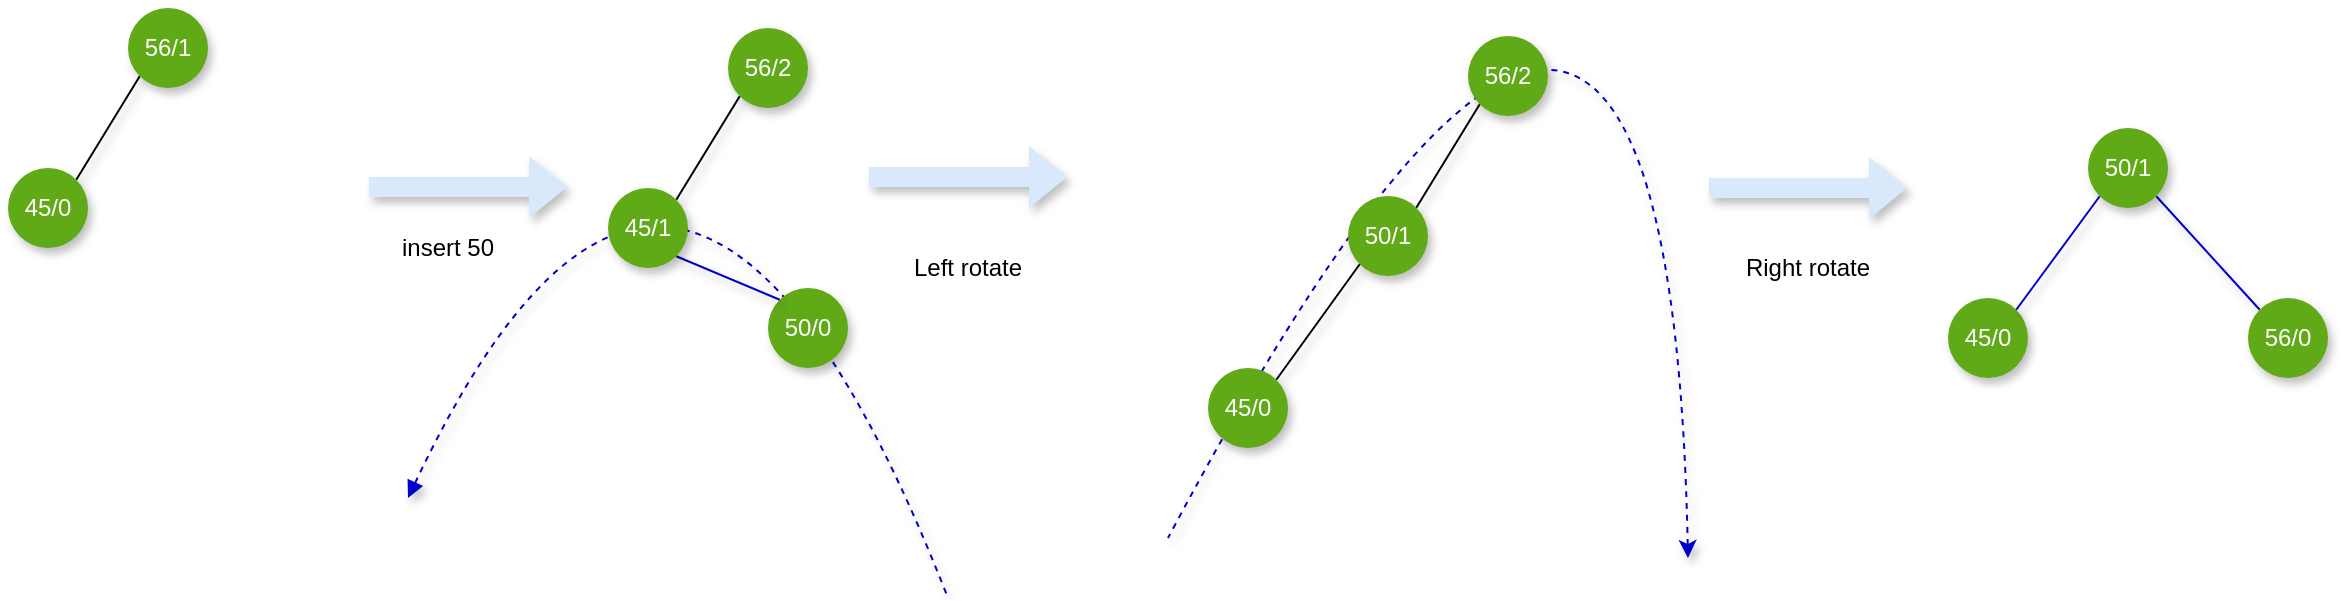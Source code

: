 <mxfile version="13.10.0" type="embed">
    <diagram id="aa8UdqtfkiOayn3rqtdB" name="第 1 页">
        <mxGraphModel dx="2018" dy="742" grid="1" gridSize="10" guides="1" tooltips="1" connect="1" arrows="1" fold="1" page="1" pageScale="1" pageWidth="827" pageHeight="1169" math="0" shadow="0">
            <root>
                <mxCell id="0"/>
                <object label="bst-build" id="1">
                    <mxCell parent="0" visible="0"/>
                </object>
                <mxCell id="n2YznU2ucoyNt7KkT2WX-1" value="1" style="ellipse;whiteSpace=wrap;html=1;aspect=fixed;shadow=1;fillColor=#60a917;fontColor=#ffffff;strokeColor=none;" parent="1" vertex="1">
                    <mxGeometry x="160" y="140" width="40" height="40" as="geometry"/>
                </mxCell>
                <mxCell id="n2YznU2ucoyNt7KkT2WX-13" style="edgeStyle=none;rounded=0;orthogonalLoop=1;jettySize=auto;html=1;exitX=1;exitY=1;exitDx=0;exitDy=0;entryX=0.25;entryY=0;entryDx=0;entryDy=0;entryPerimeter=0;endArrow=none;endFill=0;shadow=1;fillColor=#60a917;" parent="1" source="n2YznU2ucoyNt7KkT2WX-2" target="n2YznU2ucoyNt7KkT2WX-3" edge="1">
                    <mxGeometry relative="1" as="geometry"/>
                </mxCell>
                <mxCell id="n2YznU2ucoyNt7KkT2WX-2" value="1" style="ellipse;whiteSpace=wrap;html=1;aspect=fixed;shadow=1;fillColor=#60a917;fontColor=#ffffff;strokeColor=none;" parent="1" vertex="1">
                    <mxGeometry x="260" y="140" width="40" height="40" as="geometry"/>
                </mxCell>
                <mxCell id="n2YznU2ucoyNt7KkT2WX-3" value="450" style="ellipse;whiteSpace=wrap;html=1;aspect=fixed;shadow=1;fillColor=#60a917;fontColor=#ffffff;strokeColor=none;" parent="1" vertex="1">
                    <mxGeometry x="300" y="200" width="40" height="40" as="geometry"/>
                </mxCell>
                <mxCell id="n2YznU2ucoyNt7KkT2WX-4" value="" style="endArrow=none;dashed=1;html=1;shadow=1;fillColor=#60a917;" parent="1" edge="1">
                    <mxGeometry width="50" height="50" relative="1" as="geometry">
                        <mxPoint x="240" y="270" as="sourcePoint"/>
                        <mxPoint x="240" y="130" as="targetPoint"/>
                    </mxGeometry>
                </mxCell>
                <mxCell id="n2YznU2ucoyNt7KkT2WX-5" value="" style="endArrow=none;dashed=1;html=1;shadow=1;fillColor=#60a917;" parent="1" edge="1">
                    <mxGeometry width="50" height="50" relative="1" as="geometry">
                        <mxPoint x="390" y="270" as="sourcePoint"/>
                        <mxPoint x="390" y="130" as="targetPoint"/>
                    </mxGeometry>
                </mxCell>
                <mxCell id="n2YznU2ucoyNt7KkT2WX-11" style="rounded=0;orthogonalLoop=1;jettySize=auto;html=1;exitX=1;exitY=1;exitDx=0;exitDy=0;entryX=0;entryY=0;entryDx=0;entryDy=0;endArrow=none;endFill=0;shadow=1;fillColor=#60a917;" parent="1" source="n2YznU2ucoyNt7KkT2WX-6" target="n2YznU2ucoyNt7KkT2WX-7" edge="1">
                    <mxGeometry relative="1" as="geometry"/>
                </mxCell>
                <mxCell id="n2YznU2ucoyNt7KkT2WX-6" value="1" style="ellipse;whiteSpace=wrap;html=1;aspect=fixed;shadow=1;fillColor=#60a917;fontColor=#ffffff;strokeColor=none;" parent="1" vertex="1">
                    <mxGeometry x="480" y="140" width="40" height="40" as="geometry"/>
                </mxCell>
                <mxCell id="n2YznU2ucoyNt7KkT2WX-12" style="edgeStyle=none;rounded=0;orthogonalLoop=1;jettySize=auto;html=1;exitX=0;exitY=1;exitDx=0;exitDy=0;entryX=1;entryY=0;entryDx=0;entryDy=0;endArrow=none;endFill=0;shadow=1;fillColor=#60a917;" parent="1" source="n2YznU2ucoyNt7KkT2WX-7" target="n2YznU2ucoyNt7KkT2WX-8" edge="1">
                    <mxGeometry relative="1" as="geometry"/>
                </mxCell>
                <mxCell id="n2YznU2ucoyNt7KkT2WX-7" value="450" style="ellipse;whiteSpace=wrap;html=1;aspect=fixed;shadow=1;fillColor=#60a917;fontColor=#ffffff;strokeColor=none;" parent="1" vertex="1">
                    <mxGeometry x="520" y="200" width="40" height="40" as="geometry"/>
                </mxCell>
                <mxCell id="n2YznU2ucoyNt7KkT2WX-8" value="3&lt;br&gt;" style="ellipse;whiteSpace=wrap;html=1;aspect=fixed;shadow=1;fillColor=#60a917;fontColor=#ffffff;strokeColor=none;" parent="1" vertex="1">
                    <mxGeometry x="450" y="270" width="40" height="40" as="geometry"/>
                </mxCell>
                <mxCell id="n2YznU2ucoyNt7KkT2WX-9" value="4" style="ellipse;whiteSpace=wrap;html=1;aspect=fixed;shadow=1;fillColor=#60a917;fontColor=#ffffff;strokeColor=none;" parent="1" vertex="1">
                    <mxGeometry x="730" y="310" width="40" height="40" as="geometry"/>
                </mxCell>
                <mxCell id="n2YznU2ucoyNt7KkT2WX-10" value="" style="endArrow=none;dashed=1;html=1;shadow=1;fillColor=#60a917;" parent="1" edge="1">
                    <mxGeometry width="50" height="50" relative="1" as="geometry">
                        <mxPoint x="610" y="270" as="sourcePoint"/>
                        <mxPoint x="610" y="130" as="targetPoint"/>
                    </mxGeometry>
                </mxCell>
                <mxCell id="n2YznU2ucoyNt7KkT2WX-14" style="rounded=0;orthogonalLoop=1;jettySize=auto;html=1;exitX=1;exitY=1;exitDx=0;exitDy=0;entryX=0;entryY=0;entryDx=0;entryDy=0;endArrow=none;endFill=0;shadow=1;fillColor=#60a917;" parent="1" source="n2YznU2ucoyNt7KkT2WX-15" target="n2YznU2ucoyNt7KkT2WX-17" edge="1">
                    <mxGeometry relative="1" as="geometry"/>
                </mxCell>
                <mxCell id="n2YznU2ucoyNt7KkT2WX-15" value="1" style="ellipse;whiteSpace=wrap;html=1;aspect=fixed;shadow=1;fillColor=#60a917;fontColor=#ffffff;strokeColor=none;" parent="1" vertex="1">
                    <mxGeometry x="690" y="135" width="40" height="40" as="geometry"/>
                </mxCell>
                <mxCell id="n2YznU2ucoyNt7KkT2WX-16" style="edgeStyle=none;rounded=0;orthogonalLoop=1;jettySize=auto;html=1;exitX=0;exitY=1;exitDx=0;exitDy=0;entryX=1;entryY=0;entryDx=0;entryDy=0;endArrow=none;endFill=0;shadow=1;fillColor=#60a917;" parent="1" source="n2YznU2ucoyNt7KkT2WX-17" target="n2YznU2ucoyNt7KkT2WX-18" edge="1">
                    <mxGeometry relative="1" as="geometry"/>
                </mxCell>
                <mxCell id="n2YznU2ucoyNt7KkT2WX-17" value="450" style="ellipse;whiteSpace=wrap;html=1;aspect=fixed;shadow=1;fillColor=#60a917;fontColor=#ffffff;strokeColor=none;" parent="1" vertex="1">
                    <mxGeometry x="730" y="195" width="40" height="40" as="geometry"/>
                </mxCell>
                <mxCell id="n2YznU2ucoyNt7KkT2WX-19" style="edgeStyle=none;rounded=0;orthogonalLoop=1;jettySize=auto;html=1;exitX=1;exitY=1;exitDx=0;exitDy=0;entryX=0;entryY=0.25;entryDx=0;entryDy=0;entryPerimeter=0;endArrow=none;endFill=0;shadow=1;fillColor=#60a917;" parent="1" source="n2YznU2ucoyNt7KkT2WX-18" target="n2YznU2ucoyNt7KkT2WX-9" edge="1">
                    <mxGeometry relative="1" as="geometry"/>
                </mxCell>
                <mxCell id="n2YznU2ucoyNt7KkT2WX-18" value="3&lt;br&gt;" style="ellipse;whiteSpace=wrap;html=1;aspect=fixed;shadow=1;fillColor=#60a917;fontColor=#ffffff;strokeColor=none;" parent="1" vertex="1">
                    <mxGeometry x="660" y="265" width="40" height="40" as="geometry"/>
                </mxCell>
                <mxCell id="n2YznU2ucoyNt7KkT2WX-43" style="edgeStyle=none;rounded=0;orthogonalLoop=1;jettySize=auto;html=1;exitX=1;exitY=0.5;exitDx=0;exitDy=0;entryX=0;entryY=0.5;entryDx=0;entryDy=0;endArrow=none;endFill=0;shadow=1;fillColor=#60a917;" parent="1" source="n2YznU2ucoyNt7KkT2WX-26" target="n2YznU2ucoyNt7KkT2WX-33" edge="1">
                    <mxGeometry relative="1" as="geometry"/>
                </mxCell>
                <mxCell id="n2YznU2ucoyNt7KkT2WX-26" value="4" style="ellipse;whiteSpace=wrap;html=1;aspect=fixed;shadow=1;fillColor=#60a917;fontColor=#ffffff;strokeColor=none;" parent="1" vertex="1">
                    <mxGeometry x="389" y="530" width="40" height="40" as="geometry"/>
                </mxCell>
                <mxCell id="n2YznU2ucoyNt7KkT2WX-27" style="rounded=0;orthogonalLoop=1;jettySize=auto;html=1;exitX=1;exitY=1;exitDx=0;exitDy=0;entryX=0;entryY=0;entryDx=0;entryDy=0;endArrow=none;endFill=0;shadow=1;fillColor=#60a917;" parent="1" source="n2YznU2ucoyNt7KkT2WX-28" target="n2YznU2ucoyNt7KkT2WX-30" edge="1">
                    <mxGeometry relative="1" as="geometry"/>
                </mxCell>
                <mxCell id="n2YznU2ucoyNt7KkT2WX-28" value="1" style="ellipse;whiteSpace=wrap;html=1;aspect=fixed;shadow=1;fillColor=#60a917;fontColor=#ffffff;strokeColor=none;" parent="1" vertex="1">
                    <mxGeometry x="389" y="370" width="40" height="40" as="geometry"/>
                </mxCell>
                <mxCell id="n2YznU2ucoyNt7KkT2WX-29" style="edgeStyle=none;rounded=0;orthogonalLoop=1;jettySize=auto;html=1;exitX=0;exitY=1;exitDx=0;exitDy=0;entryX=1;entryY=0;entryDx=0;entryDy=0;endArrow=none;endFill=0;shadow=1;fillColor=#60a917;" parent="1" source="n2YznU2ucoyNt7KkT2WX-30" target="n2YznU2ucoyNt7KkT2WX-32" edge="1">
                    <mxGeometry relative="1" as="geometry"/>
                </mxCell>
                <mxCell id="n2YznU2ucoyNt7KkT2WX-30" value="450" style="ellipse;whiteSpace=wrap;html=1;aspect=fixed;shadow=1;fillColor=#60a917;fontColor=#ffffff;strokeColor=none;" parent="1" vertex="1">
                    <mxGeometry x="429" y="430" width="40" height="40" as="geometry"/>
                </mxCell>
                <mxCell id="n2YznU2ucoyNt7KkT2WX-31" style="edgeStyle=none;rounded=0;orthogonalLoop=1;jettySize=auto;html=1;exitX=1;exitY=1;exitDx=0;exitDy=0;entryX=0;entryY=0.25;entryDx=0;entryDy=0;entryPerimeter=0;endArrow=none;endFill=0;shadow=1;fillColor=#60a917;" parent="1" source="n2YznU2ucoyNt7KkT2WX-32" target="n2YznU2ucoyNt7KkT2WX-26" edge="1">
                    <mxGeometry relative="1" as="geometry"/>
                </mxCell>
                <mxCell id="n2YznU2ucoyNt7KkT2WX-32" value="3&lt;br&gt;" style="ellipse;whiteSpace=wrap;html=1;aspect=fixed;shadow=1;fillColor=#60a917;fontColor=#ffffff;strokeColor=none;" parent="1" vertex="1">
                    <mxGeometry x="320" y="480" width="40" height="40" as="geometry"/>
                </mxCell>
                <mxCell id="n2YznU2ucoyNt7KkT2WX-40" style="edgeStyle=none;rounded=0;orthogonalLoop=1;jettySize=auto;html=1;exitX=1;exitY=1;exitDx=0;exitDy=0;entryX=0;entryY=0;entryDx=0;entryDy=0;endArrow=none;endFill=0;shadow=1;fillColor=#60a917;" parent="1" source="n2YznU2ucoyNt7KkT2WX-33" target="n2YznU2ucoyNt7KkT2WX-35" edge="1">
                    <mxGeometry relative="1" as="geometry"/>
                </mxCell>
                <mxCell id="n2YznU2ucoyNt7KkT2WX-33" value="56" style="ellipse;whiteSpace=wrap;html=1;aspect=fixed;shadow=1;fillColor=#60a917;fontColor=#ffffff;strokeColor=none;" parent="1" vertex="1">
                    <mxGeometry x="480" y="570" width="40" height="40" as="geometry"/>
                </mxCell>
                <mxCell id="n2YznU2ucoyNt7KkT2WX-44" style="edgeStyle=none;rounded=0;orthogonalLoop=1;jettySize=auto;html=1;exitX=0.5;exitY=0;exitDx=0;exitDy=0;entryX=0;entryY=1;entryDx=0;entryDy=0;endArrow=none;endFill=0;shadow=1;fillColor=#60a917;" parent="1" source="n2YznU2ucoyNt7KkT2WX-34" target="n2YznU2ucoyNt7KkT2WX-33" edge="1">
                    <mxGeometry relative="1" as="geometry"/>
                </mxCell>
                <mxCell id="n2YznU2ucoyNt7KkT2WX-45" style="edgeStyle=none;rounded=0;orthogonalLoop=1;jettySize=auto;html=1;exitX=1;exitY=1;exitDx=0;exitDy=0;entryX=0;entryY=0;entryDx=0;entryDy=0;endArrow=none;endFill=0;shadow=1;fillColor=#60a917;" parent="1" source="n2YznU2ucoyNt7KkT2WX-34" target="n2YznU2ucoyNt7KkT2WX-36" edge="1">
                    <mxGeometry relative="1" as="geometry"/>
                </mxCell>
                <mxCell id="n2YznU2ucoyNt7KkT2WX-47" style="edgeStyle=none;rounded=0;orthogonalLoop=1;jettySize=auto;html=1;exitX=0;exitY=1;exitDx=0;exitDy=0;endArrow=none;endFill=0;shadow=1;fillColor=#60a917;" parent="1" source="n2YznU2ucoyNt7KkT2WX-34" target="n2YznU2ucoyNt7KkT2WX-38" edge="1">
                    <mxGeometry relative="1" as="geometry"/>
                </mxCell>
                <mxCell id="n2YznU2ucoyNt7KkT2WX-34" value="12" style="ellipse;whiteSpace=wrap;html=1;aspect=fixed;shadow=1;fillColor=#60a917;fontColor=#ffffff;strokeColor=none;" parent="1" vertex="1">
                    <mxGeometry x="429" y="650" width="40" height="40" as="geometry"/>
                </mxCell>
                <mxCell id="n2YznU2ucoyNt7KkT2WX-35" value="123" style="ellipse;whiteSpace=wrap;html=1;aspect=fixed;shadow=1;fillColor=#60a917;fontColor=#ffffff;strokeColor=none;" parent="1" vertex="1">
                    <mxGeometry x="570" y="650" width="40" height="40" as="geometry"/>
                </mxCell>
                <mxCell id="n2YznU2ucoyNt7KkT2WX-46" style="edgeStyle=none;rounded=0;orthogonalLoop=1;jettySize=auto;html=1;exitX=0;exitY=1;exitDx=0;exitDy=0;entryX=1;entryY=0;entryDx=0;entryDy=0;endArrow=none;endFill=0;shadow=1;fillColor=#60a917;" parent="1" source="n2YznU2ucoyNt7KkT2WX-36" target="n2YznU2ucoyNt7KkT2WX-37" edge="1">
                    <mxGeometry relative="1" as="geometry"/>
                </mxCell>
                <mxCell id="n2YznU2ucoyNt7KkT2WX-36" value="45" style="ellipse;whiteSpace=wrap;html=1;aspect=fixed;shadow=1;fillColor=#60a917;fontColor=#ffffff;strokeColor=none;" parent="1" vertex="1">
                    <mxGeometry x="480" y="710" width="40" height="40" as="geometry"/>
                </mxCell>
                <mxCell id="n2YznU2ucoyNt7KkT2WX-37" value="23" style="ellipse;whiteSpace=wrap;html=1;aspect=fixed;shadow=1;fillColor=#60a917;fontColor=#ffffff;strokeColor=none;" parent="1" vertex="1">
                    <mxGeometry x="420" y="780" width="40" height="40" as="geometry"/>
                </mxCell>
                <mxCell id="n2YznU2ucoyNt7KkT2WX-38" value="6" style="ellipse;whiteSpace=wrap;html=1;aspect=fixed;shadow=1;fillColor=#60a917;fontColor=#ffffff;strokeColor=none;" parent="1" vertex="1">
                    <mxGeometry x="340" y="700" width="40" height="40" as="geometry"/>
                </mxCell>
                <mxCell id="n2YznU2ucoyNt7KkT2WX-48" value="" style="endArrow=none;dashed=1;html=1;dashPattern=1 3;strokeWidth=2;shadow=1;fillColor=#60a917;" parent="1" edge="1">
                    <mxGeometry width="50" height="50" relative="1" as="geometry">
                        <mxPoint x="160" y="360" as="sourcePoint"/>
                        <mxPoint x="750" y="360" as="targetPoint"/>
                    </mxGeometry>
                </mxCell>
                <object label="bst-delete-1" id="n2YznU2ucoyNt7KkT2WX-69">
                    <mxCell parent="0" visible="0"/>
                </object>
                <mxCell id="n2YznU2ucoyNt7KkT2WX-70" style="edgeStyle=none;rounded=0;orthogonalLoop=1;jettySize=auto;html=1;exitX=1;exitY=0.5;exitDx=0;exitDy=0;entryX=0;entryY=0.5;entryDx=0;entryDy=0;endArrow=none;endFill=0;shadow=1;fillColor=#60a917;" parent="n2YznU2ucoyNt7KkT2WX-69" source="n2YznU2ucoyNt7KkT2WX-71" target="n2YznU2ucoyNt7KkT2WX-79" edge="1">
                    <mxGeometry relative="1" as="geometry"/>
                </mxCell>
                <mxCell id="n2YznU2ucoyNt7KkT2WX-71" value="4" style="ellipse;whiteSpace=wrap;html=1;aspect=fixed;shadow=1;fillColor=#60a917;fontColor=#ffffff;strokeColor=none;" parent="n2YznU2ucoyNt7KkT2WX-69" vertex="1">
                    <mxGeometry x="399" y="540" width="40" height="40" as="geometry"/>
                </mxCell>
                <mxCell id="n2YznU2ucoyNt7KkT2WX-72" style="rounded=0;orthogonalLoop=1;jettySize=auto;html=1;exitX=1;exitY=1;exitDx=0;exitDy=0;entryX=0;entryY=0;entryDx=0;entryDy=0;endArrow=none;endFill=0;shadow=1;fillColor=#60a917;" parent="n2YznU2ucoyNt7KkT2WX-69" source="n2YznU2ucoyNt7KkT2WX-73" target="n2YznU2ucoyNt7KkT2WX-75" edge="1">
                    <mxGeometry relative="1" as="geometry"/>
                </mxCell>
                <mxCell id="n2YznU2ucoyNt7KkT2WX-73" value="1" style="ellipse;whiteSpace=wrap;html=1;aspect=fixed;shadow=1;fillColor=#60a917;fontColor=#ffffff;strokeColor=none;" parent="n2YznU2ucoyNt7KkT2WX-69" vertex="1">
                    <mxGeometry x="399" y="380" width="40" height="40" as="geometry"/>
                </mxCell>
                <mxCell id="n2YznU2ucoyNt7KkT2WX-74" style="edgeStyle=none;rounded=0;orthogonalLoop=1;jettySize=auto;html=1;exitX=0;exitY=1;exitDx=0;exitDy=0;entryX=1;entryY=0;entryDx=0;entryDy=0;endArrow=none;endFill=0;shadow=1;fillColor=#60a917;" parent="n2YznU2ucoyNt7KkT2WX-69" source="n2YznU2ucoyNt7KkT2WX-75" target="n2YznU2ucoyNt7KkT2WX-77" edge="1">
                    <mxGeometry relative="1" as="geometry"/>
                </mxCell>
                <mxCell id="n2YznU2ucoyNt7KkT2WX-75" value="450" style="ellipse;whiteSpace=wrap;html=1;aspect=fixed;shadow=1;fillColor=#60a917;fontColor=#ffffff;strokeColor=none;" parent="n2YznU2ucoyNt7KkT2WX-69" vertex="1">
                    <mxGeometry x="439" y="440" width="40" height="40" as="geometry"/>
                </mxCell>
                <mxCell id="n2YznU2ucoyNt7KkT2WX-76" style="edgeStyle=none;rounded=0;orthogonalLoop=1;jettySize=auto;html=1;exitX=1;exitY=1;exitDx=0;exitDy=0;entryX=0;entryY=0.25;entryDx=0;entryDy=0;entryPerimeter=0;endArrow=none;endFill=0;shadow=1;fillColor=#60a917;" parent="n2YznU2ucoyNt7KkT2WX-69" source="n2YznU2ucoyNt7KkT2WX-77" target="n2YznU2ucoyNt7KkT2WX-71" edge="1">
                    <mxGeometry relative="1" as="geometry"/>
                </mxCell>
                <mxCell id="n2YznU2ucoyNt7KkT2WX-77" value="3&lt;br&gt;" style="ellipse;whiteSpace=wrap;html=1;aspect=fixed;shadow=1;fillColor=#60a917;fontColor=#ffffff;strokeColor=none;" parent="n2YznU2ucoyNt7KkT2WX-69" vertex="1">
                    <mxGeometry x="330" y="490" width="40" height="40" as="geometry"/>
                </mxCell>
                <mxCell id="n2YznU2ucoyNt7KkT2WX-78" style="edgeStyle=none;rounded=0;orthogonalLoop=1;jettySize=auto;html=1;exitX=1;exitY=1;exitDx=0;exitDy=0;entryX=0;entryY=0;entryDx=0;entryDy=0;endArrow=none;endFill=0;shadow=1;fillColor=#60a917;" parent="n2YznU2ucoyNt7KkT2WX-69" source="n2YznU2ucoyNt7KkT2WX-79" target="n2YznU2ucoyNt7KkT2WX-84" edge="1">
                    <mxGeometry relative="1" as="geometry"/>
                </mxCell>
                <mxCell id="n2YznU2ucoyNt7KkT2WX-79" value="56" style="ellipse;whiteSpace=wrap;html=1;aspect=fixed;shadow=1;fillColor=#60a917;fontColor=#ffffff;strokeColor=none;" parent="n2YznU2ucoyNt7KkT2WX-69" vertex="1">
                    <mxGeometry x="490" y="580" width="40" height="40" as="geometry"/>
                </mxCell>
                <mxCell id="n2YznU2ucoyNt7KkT2WX-80" style="edgeStyle=none;rounded=0;orthogonalLoop=1;jettySize=auto;html=1;exitX=0.5;exitY=0;exitDx=0;exitDy=0;entryX=0;entryY=1;entryDx=0;entryDy=0;endArrow=none;endFill=0;shadow=1;fillColor=#60a917;" parent="n2YznU2ucoyNt7KkT2WX-69" source="n2YznU2ucoyNt7KkT2WX-83" target="n2YznU2ucoyNt7KkT2WX-79" edge="1">
                    <mxGeometry relative="1" as="geometry"/>
                </mxCell>
                <mxCell id="n2YznU2ucoyNt7KkT2WX-81" style="edgeStyle=none;rounded=0;orthogonalLoop=1;jettySize=auto;html=1;exitX=1;exitY=1;exitDx=0;exitDy=0;entryX=0;entryY=0;entryDx=0;entryDy=0;endArrow=none;endFill=0;shadow=1;fillColor=#60a917;" parent="n2YznU2ucoyNt7KkT2WX-69" source="n2YznU2ucoyNt7KkT2WX-83" target="n2YznU2ucoyNt7KkT2WX-86" edge="1">
                    <mxGeometry relative="1" as="geometry"/>
                </mxCell>
                <mxCell id="n2YznU2ucoyNt7KkT2WX-82" style="edgeStyle=none;rounded=0;orthogonalLoop=1;jettySize=auto;html=1;exitX=0;exitY=1;exitDx=0;exitDy=0;endArrow=none;endFill=0;shadow=1;fillColor=#60a917;" parent="n2YznU2ucoyNt7KkT2WX-69" source="n2YznU2ucoyNt7KkT2WX-83" target="n2YznU2ucoyNt7KkT2WX-88" edge="1">
                    <mxGeometry relative="1" as="geometry"/>
                </mxCell>
                <mxCell id="n2YznU2ucoyNt7KkT2WX-83" value="12" style="ellipse;whiteSpace=wrap;html=1;aspect=fixed;shadow=1;fillColor=#60a917;fontColor=#ffffff;strokeColor=none;" parent="n2YznU2ucoyNt7KkT2WX-69" vertex="1">
                    <mxGeometry x="439" y="660" width="40" height="40" as="geometry"/>
                </mxCell>
                <mxCell id="n2YznU2ucoyNt7KkT2WX-84" value="123" style="ellipse;whiteSpace=wrap;html=1;aspect=fixed;shadow=1;fillColor=#60a917;fontColor=#ffffff;strokeColor=none;" parent="n2YznU2ucoyNt7KkT2WX-69" vertex="1">
                    <mxGeometry x="580" y="660" width="40" height="40" as="geometry"/>
                </mxCell>
                <mxCell id="n2YznU2ucoyNt7KkT2WX-85" style="edgeStyle=none;rounded=0;orthogonalLoop=1;jettySize=auto;html=1;exitX=0;exitY=1;exitDx=0;exitDy=0;entryX=1;entryY=0;entryDx=0;entryDy=0;endArrow=none;endFill=0;shadow=1;fillColor=#60a917;" parent="n2YznU2ucoyNt7KkT2WX-69" source="n2YznU2ucoyNt7KkT2WX-86" target="n2YznU2ucoyNt7KkT2WX-87" edge="1">
                    <mxGeometry relative="1" as="geometry"/>
                </mxCell>
                <mxCell id="n2YznU2ucoyNt7KkT2WX-86" value="45" style="ellipse;whiteSpace=wrap;html=1;aspect=fixed;shadow=1;fillColor=#60a917;fontColor=#ffffff;strokeColor=none;" parent="n2YznU2ucoyNt7KkT2WX-69" vertex="1">
                    <mxGeometry x="490" y="720" width="40" height="40" as="geometry"/>
                </mxCell>
                <mxCell id="n2YznU2ucoyNt7KkT2WX-87" value="23" style="ellipse;whiteSpace=wrap;html=1;aspect=fixed;shadow=1;fillColor=#fad9d5;strokeColor=#ae4132;" parent="n2YznU2ucoyNt7KkT2WX-69" vertex="1">
                    <mxGeometry x="430" y="790" width="40" height="40" as="geometry"/>
                </mxCell>
                <mxCell id="n2YznU2ucoyNt7KkT2WX-88" value="6" style="ellipse;whiteSpace=wrap;html=1;aspect=fixed;shadow=1;fillColor=#60a917;fontColor=#ffffff;strokeColor=none;" parent="n2YznU2ucoyNt7KkT2WX-69" vertex="1">
                    <mxGeometry x="350" y="710" width="40" height="40" as="geometry"/>
                </mxCell>
                <mxCell id="n2YznU2ucoyNt7KkT2WX-110" style="edgeStyle=none;rounded=0;orthogonalLoop=1;jettySize=auto;html=1;exitX=0.5;exitY=1;exitDx=0;exitDy=0;entryX=0.5;entryY=0;entryDx=0;entryDy=0;shadow=1;endArrow=none;endFill=0;strokeColor=#000000;" parent="n2YznU2ucoyNt7KkT2WX-69" source="n2YznU2ucoyNt7KkT2WX-103" target="n2YznU2ucoyNt7KkT2WX-107" edge="1">
                    <mxGeometry relative="1" as="geometry"/>
                </mxCell>
                <object label="bst-delete-2" id="n2YznU2ucoyNt7KkT2WX-89">
                    <mxCell parent="0" visible="0"/>
                </object>
                <mxCell id="n2YznU2ucoyNt7KkT2WX-90" style="edgeStyle=none;rounded=0;orthogonalLoop=1;jettySize=auto;html=1;exitX=1;exitY=0.5;exitDx=0;exitDy=0;entryX=0;entryY=0.5;entryDx=0;entryDy=0;endArrow=none;endFill=0;shadow=1;fillColor=#60a917;" parent="n2YznU2ucoyNt7KkT2WX-89" source="n2YznU2ucoyNt7KkT2WX-91" target="n2YznU2ucoyNt7KkT2WX-99" edge="1">
                    <mxGeometry relative="1" as="geometry"/>
                </mxCell>
                <mxCell id="n2YznU2ucoyNt7KkT2WX-91" value="4" style="ellipse;whiteSpace=wrap;html=1;aspect=fixed;shadow=1;fillColor=#60a917;fontColor=#ffffff;strokeColor=none;" parent="n2YznU2ucoyNt7KkT2WX-89" vertex="1">
                    <mxGeometry x="149" y="460" width="40" height="40" as="geometry"/>
                </mxCell>
                <mxCell id="n2YznU2ucoyNt7KkT2WX-92" style="rounded=0;orthogonalLoop=1;jettySize=auto;html=1;exitX=1;exitY=1;exitDx=0;exitDy=0;entryX=0;entryY=0;entryDx=0;entryDy=0;endArrow=none;endFill=0;shadow=1;fillColor=#60a917;" parent="n2YznU2ucoyNt7KkT2WX-89" source="n2YznU2ucoyNt7KkT2WX-93" target="n2YznU2ucoyNt7KkT2WX-95" edge="1">
                    <mxGeometry relative="1" as="geometry"/>
                </mxCell>
                <mxCell id="n2YznU2ucoyNt7KkT2WX-93" value="1" style="ellipse;whiteSpace=wrap;html=1;aspect=fixed;shadow=1;fillColor=#60a917;fontColor=#ffffff;strokeColor=none;" parent="n2YznU2ucoyNt7KkT2WX-89" vertex="1">
                    <mxGeometry x="149" y="300" width="40" height="40" as="geometry"/>
                </mxCell>
                <mxCell id="n2YznU2ucoyNt7KkT2WX-94" style="edgeStyle=none;rounded=0;orthogonalLoop=1;jettySize=auto;html=1;exitX=0;exitY=1;exitDx=0;exitDy=0;entryX=1;entryY=0;entryDx=0;entryDy=0;endArrow=none;endFill=0;shadow=1;fillColor=#60a917;" parent="n2YznU2ucoyNt7KkT2WX-89" source="n2YznU2ucoyNt7KkT2WX-95" target="n2YznU2ucoyNt7KkT2WX-97" edge="1">
                    <mxGeometry relative="1" as="geometry"/>
                </mxCell>
                <mxCell id="n2YznU2ucoyNt7KkT2WX-95" value="450" style="ellipse;whiteSpace=wrap;html=1;aspect=fixed;shadow=1;fillColor=#60a917;fontColor=#ffffff;strokeColor=none;" parent="n2YznU2ucoyNt7KkT2WX-89" vertex="1">
                    <mxGeometry x="189" y="360" width="40" height="40" as="geometry"/>
                </mxCell>
                <mxCell id="n2YznU2ucoyNt7KkT2WX-96" style="edgeStyle=none;rounded=0;orthogonalLoop=1;jettySize=auto;html=1;exitX=1;exitY=1;exitDx=0;exitDy=0;entryX=0;entryY=0.25;entryDx=0;entryDy=0;entryPerimeter=0;endArrow=none;endFill=0;shadow=1;fillColor=#60a917;" parent="n2YznU2ucoyNt7KkT2WX-89" source="n2YznU2ucoyNt7KkT2WX-97" target="n2YznU2ucoyNt7KkT2WX-91" edge="1">
                    <mxGeometry relative="1" as="geometry"/>
                </mxCell>
                <mxCell id="n2YznU2ucoyNt7KkT2WX-97" value="3&lt;br&gt;" style="ellipse;whiteSpace=wrap;html=1;aspect=fixed;shadow=1;fillColor=#60a917;fontColor=#ffffff;strokeColor=none;" parent="n2YznU2ucoyNt7KkT2WX-89" vertex="1">
                    <mxGeometry x="80" y="410" width="40" height="40" as="geometry"/>
                </mxCell>
                <mxCell id="n2YznU2ucoyNt7KkT2WX-98" style="edgeStyle=none;rounded=0;orthogonalLoop=1;jettySize=auto;html=1;exitX=1;exitY=1;exitDx=0;exitDy=0;entryX=0;entryY=0;entryDx=0;entryDy=0;endArrow=none;endFill=0;shadow=1;fillColor=#60a917;" parent="n2YznU2ucoyNt7KkT2WX-89" source="n2YznU2ucoyNt7KkT2WX-99" target="n2YznU2ucoyNt7KkT2WX-104" edge="1">
                    <mxGeometry relative="1" as="geometry"/>
                </mxCell>
                <mxCell id="n2YznU2ucoyNt7KkT2WX-99" value="56" style="ellipse;whiteSpace=wrap;html=1;aspect=fixed;shadow=1;fillColor=#60a917;fontColor=#ffffff;strokeColor=none;" parent="n2YznU2ucoyNt7KkT2WX-89" vertex="1">
                    <mxGeometry x="240" y="500" width="40" height="40" as="geometry"/>
                </mxCell>
                <mxCell id="n2YznU2ucoyNt7KkT2WX-100" style="edgeStyle=none;rounded=0;orthogonalLoop=1;jettySize=auto;html=1;exitX=0.5;exitY=0;exitDx=0;exitDy=0;entryX=0;entryY=1;entryDx=0;entryDy=0;endArrow=none;endFill=0;shadow=1;fillColor=#60a917;" parent="n2YznU2ucoyNt7KkT2WX-89" source="n2YznU2ucoyNt7KkT2WX-103" target="n2YznU2ucoyNt7KkT2WX-99" edge="1">
                    <mxGeometry relative="1" as="geometry"/>
                </mxCell>
                <mxCell id="n2YznU2ucoyNt7KkT2WX-101" style="edgeStyle=none;rounded=0;orthogonalLoop=1;jettySize=auto;html=1;exitX=1;exitY=1;exitDx=0;exitDy=0;entryX=0;entryY=0;entryDx=0;entryDy=0;endArrow=none;endFill=0;shadow=1;fillColor=#60a917;dashed=1;" parent="n2YznU2ucoyNt7KkT2WX-89" source="n2YznU2ucoyNt7KkT2WX-103" target="n2YznU2ucoyNt7KkT2WX-106" edge="1">
                    <mxGeometry relative="1" as="geometry"/>
                </mxCell>
                <mxCell id="n2YznU2ucoyNt7KkT2WX-102" style="edgeStyle=none;rounded=0;orthogonalLoop=1;jettySize=auto;html=1;exitX=0;exitY=1;exitDx=0;exitDy=0;endArrow=none;endFill=0;shadow=1;fillColor=#60a917;" parent="n2YznU2ucoyNt7KkT2WX-89" source="n2YznU2ucoyNt7KkT2WX-103" target="n2YznU2ucoyNt7KkT2WX-108" edge="1">
                    <mxGeometry relative="1" as="geometry"/>
                </mxCell>
                <mxCell id="n2YznU2ucoyNt7KkT2WX-112" style="edgeStyle=none;rounded=0;orthogonalLoop=1;jettySize=auto;html=1;exitX=0.5;exitY=1;exitDx=0;exitDy=0;shadow=1;endArrow=none;endFill=0;strokeColor=#001DBC;fillColor=#0050ef;" parent="n2YznU2ucoyNt7KkT2WX-89" source="n2YznU2ucoyNt7KkT2WX-103" target="n2YznU2ucoyNt7KkT2WX-107" edge="1">
                    <mxGeometry relative="1" as="geometry"/>
                </mxCell>
                <mxCell id="n2YznU2ucoyNt7KkT2WX-103" value="12" style="ellipse;whiteSpace=wrap;html=1;aspect=fixed;shadow=1;fillColor=#60a917;fontColor=#ffffff;strokeColor=none;" parent="n2YznU2ucoyNt7KkT2WX-89" vertex="1">
                    <mxGeometry x="189" y="580" width="40" height="40" as="geometry"/>
                </mxCell>
                <mxCell id="n2YznU2ucoyNt7KkT2WX-104" value="123" style="ellipse;whiteSpace=wrap;html=1;aspect=fixed;shadow=1;fillColor=#60a917;fontColor=#ffffff;strokeColor=none;" parent="n2YznU2ucoyNt7KkT2WX-89" vertex="1">
                    <mxGeometry x="330" y="580" width="40" height="40" as="geometry"/>
                </mxCell>
                <mxCell id="n2YznU2ucoyNt7KkT2WX-105" style="edgeStyle=none;rounded=0;orthogonalLoop=1;jettySize=auto;html=1;exitX=0;exitY=1;exitDx=0;exitDy=0;entryX=1;entryY=0;entryDx=0;entryDy=0;endArrow=none;endFill=0;shadow=1;fillColor=#60a917;dashed=1;" parent="n2YznU2ucoyNt7KkT2WX-89" source="n2YznU2ucoyNt7KkT2WX-106" target="n2YznU2ucoyNt7KkT2WX-107" edge="1">
                    <mxGeometry relative="1" as="geometry"/>
                </mxCell>
                <mxCell id="n2YznU2ucoyNt7KkT2WX-106" value="45" style="ellipse;whiteSpace=wrap;html=1;aspect=fixed;shadow=1;fillColor=#fad9d5;strokeColor=#ae4132;" parent="n2YznU2ucoyNt7KkT2WX-89" vertex="1">
                    <mxGeometry x="240" y="640" width="40" height="40" as="geometry"/>
                </mxCell>
                <mxCell id="n2YznU2ucoyNt7KkT2WX-107" value="23" style="ellipse;whiteSpace=wrap;html=1;aspect=fixed;shadow=1;fillColor=#60a917;strokeColor=#2D7600;fontColor=#ffffff;" parent="n2YznU2ucoyNt7KkT2WX-89" vertex="1">
                    <mxGeometry x="180" y="710" width="40" height="40" as="geometry"/>
                </mxCell>
                <mxCell id="n2YznU2ucoyNt7KkT2WX-108" value="6" style="ellipse;whiteSpace=wrap;html=1;aspect=fixed;shadow=1;fillColor=#60a917;fontColor=#ffffff;strokeColor=none;" parent="n2YznU2ucoyNt7KkT2WX-89" vertex="1">
                    <mxGeometry x="100" y="630" width="40" height="40" as="geometry"/>
                </mxCell>
                <mxCell id="n2YznU2ucoyNt7KkT2WX-113" style="edgeStyle=none;rounded=0;orthogonalLoop=1;jettySize=auto;html=1;exitX=1;exitY=0.5;exitDx=0;exitDy=0;entryX=0;entryY=0.5;entryDx=0;entryDy=0;endArrow=none;endFill=0;shadow=1;fillColor=#60a917;" parent="n2YznU2ucoyNt7KkT2WX-89" source="n2YznU2ucoyNt7KkT2WX-114" target="n2YznU2ucoyNt7KkT2WX-122" edge="1">
                    <mxGeometry relative="1" as="geometry"/>
                </mxCell>
                <mxCell id="n2YznU2ucoyNt7KkT2WX-114" value="4" style="ellipse;whiteSpace=wrap;html=1;aspect=fixed;shadow=1;fillColor=#60a917;fontColor=#ffffff;strokeColor=none;" parent="n2YznU2ucoyNt7KkT2WX-89" vertex="1">
                    <mxGeometry x="529" y="470" width="40" height="40" as="geometry"/>
                </mxCell>
                <mxCell id="n2YznU2ucoyNt7KkT2WX-115" style="rounded=0;orthogonalLoop=1;jettySize=auto;html=1;exitX=1;exitY=1;exitDx=0;exitDy=0;entryX=0;entryY=0;entryDx=0;entryDy=0;endArrow=none;endFill=0;shadow=1;fillColor=#60a917;" parent="n2YznU2ucoyNt7KkT2WX-89" source="n2YznU2ucoyNt7KkT2WX-116" target="n2YznU2ucoyNt7KkT2WX-118" edge="1">
                    <mxGeometry relative="1" as="geometry"/>
                </mxCell>
                <mxCell id="n2YznU2ucoyNt7KkT2WX-116" value="1" style="ellipse;whiteSpace=wrap;html=1;aspect=fixed;shadow=1;fillColor=#60a917;fontColor=#ffffff;strokeColor=none;" parent="n2YznU2ucoyNt7KkT2WX-89" vertex="1">
                    <mxGeometry x="529" y="310" width="40" height="40" as="geometry"/>
                </mxCell>
                <mxCell id="n2YznU2ucoyNt7KkT2WX-117" style="edgeStyle=none;rounded=0;orthogonalLoop=1;jettySize=auto;html=1;exitX=0;exitY=1;exitDx=0;exitDy=0;entryX=1;entryY=0;entryDx=0;entryDy=0;endArrow=none;endFill=0;shadow=1;fillColor=#60a917;dashed=1;" parent="n2YznU2ucoyNt7KkT2WX-89" source="n2YznU2ucoyNt7KkT2WX-118" target="n2YznU2ucoyNt7KkT2WX-120" edge="1">
                    <mxGeometry relative="1" as="geometry"/>
                </mxCell>
                <mxCell id="n2YznU2ucoyNt7KkT2WX-133" style="edgeStyle=none;rounded=0;orthogonalLoop=1;jettySize=auto;html=1;entryX=0.5;entryY=0;entryDx=0;entryDy=0;shadow=1;endArrow=none;endFill=0;strokeColor=#004C99;" parent="n2YznU2ucoyNt7KkT2WX-89" source="n2YznU2ucoyNt7KkT2WX-118" target="n2YznU2ucoyNt7KkT2WX-114" edge="1">
                    <mxGeometry relative="1" as="geometry"/>
                </mxCell>
                <mxCell id="n2YznU2ucoyNt7KkT2WX-118" value="450" style="ellipse;whiteSpace=wrap;html=1;aspect=fixed;shadow=1;fillColor=#60a917;fontColor=#ffffff;strokeColor=none;" parent="n2YznU2ucoyNt7KkT2WX-89" vertex="1">
                    <mxGeometry x="569" y="370" width="40" height="40" as="geometry"/>
                </mxCell>
                <mxCell id="n2YznU2ucoyNt7KkT2WX-119" style="edgeStyle=none;rounded=0;orthogonalLoop=1;jettySize=auto;html=1;exitX=1;exitY=1;exitDx=0;exitDy=0;entryX=0;entryY=0.25;entryDx=0;entryDy=0;entryPerimeter=0;endArrow=none;endFill=0;shadow=1;fillColor=#60a917;dashed=1;" parent="n2YznU2ucoyNt7KkT2WX-89" source="n2YznU2ucoyNt7KkT2WX-120" target="n2YznU2ucoyNt7KkT2WX-114" edge="1">
                    <mxGeometry relative="1" as="geometry"/>
                </mxCell>
                <mxCell id="n2YznU2ucoyNt7KkT2WX-120" value="3&lt;br&gt;" style="ellipse;whiteSpace=wrap;html=1;aspect=fixed;shadow=1;fillColor=#fad9d5;strokeColor=#ae4132;" parent="n2YznU2ucoyNt7KkT2WX-89" vertex="1">
                    <mxGeometry x="460" y="420" width="40" height="40" as="geometry"/>
                </mxCell>
                <mxCell id="n2YznU2ucoyNt7KkT2WX-121" style="edgeStyle=none;rounded=0;orthogonalLoop=1;jettySize=auto;html=1;exitX=1;exitY=1;exitDx=0;exitDy=0;entryX=0;entryY=0;entryDx=0;entryDy=0;endArrow=none;endFill=0;shadow=1;fillColor=#60a917;" parent="n2YznU2ucoyNt7KkT2WX-89" source="n2YznU2ucoyNt7KkT2WX-122" target="n2YznU2ucoyNt7KkT2WX-128" edge="1">
                    <mxGeometry relative="1" as="geometry"/>
                </mxCell>
                <mxCell id="n2YznU2ucoyNt7KkT2WX-122" value="56" style="ellipse;whiteSpace=wrap;html=1;aspect=fixed;shadow=1;fillColor=#60a917;fontColor=#ffffff;strokeColor=none;" parent="n2YznU2ucoyNt7KkT2WX-89" vertex="1">
                    <mxGeometry x="620" y="510" width="40" height="40" as="geometry"/>
                </mxCell>
                <mxCell id="n2YznU2ucoyNt7KkT2WX-123" style="edgeStyle=none;rounded=0;orthogonalLoop=1;jettySize=auto;html=1;exitX=0.5;exitY=0;exitDx=0;exitDy=0;entryX=0;entryY=1;entryDx=0;entryDy=0;endArrow=none;endFill=0;shadow=1;fillColor=#60a917;" parent="n2YznU2ucoyNt7KkT2WX-89" source="n2YznU2ucoyNt7KkT2WX-127" target="n2YznU2ucoyNt7KkT2WX-122" edge="1">
                    <mxGeometry relative="1" as="geometry"/>
                </mxCell>
                <mxCell id="n2YznU2ucoyNt7KkT2WX-124" style="edgeStyle=none;rounded=0;orthogonalLoop=1;jettySize=auto;html=1;exitX=1;exitY=1;exitDx=0;exitDy=0;entryX=0;entryY=0;entryDx=0;entryDy=0;endArrow=none;endFill=0;shadow=1;fillColor=#60a917;" parent="n2YznU2ucoyNt7KkT2WX-89" source="n2YznU2ucoyNt7KkT2WX-127" target="n2YznU2ucoyNt7KkT2WX-130" edge="1">
                    <mxGeometry relative="1" as="geometry"/>
                </mxCell>
                <mxCell id="n2YznU2ucoyNt7KkT2WX-125" style="edgeStyle=none;rounded=0;orthogonalLoop=1;jettySize=auto;html=1;exitX=0;exitY=1;exitDx=0;exitDy=0;endArrow=none;endFill=0;shadow=1;fillColor=#60a917;" parent="n2YznU2ucoyNt7KkT2WX-89" source="n2YznU2ucoyNt7KkT2WX-127" target="n2YznU2ucoyNt7KkT2WX-132" edge="1">
                    <mxGeometry relative="1" as="geometry"/>
                </mxCell>
                <mxCell id="n2YznU2ucoyNt7KkT2WX-127" value="12" style="ellipse;whiteSpace=wrap;html=1;aspect=fixed;shadow=1;fillColor=#60a917;fontColor=#ffffff;strokeColor=none;" parent="n2YznU2ucoyNt7KkT2WX-89" vertex="1">
                    <mxGeometry x="569" y="590" width="40" height="40" as="geometry"/>
                </mxCell>
                <mxCell id="n2YznU2ucoyNt7KkT2WX-128" value="123" style="ellipse;whiteSpace=wrap;html=1;aspect=fixed;shadow=1;fillColor=#60a917;fontColor=#ffffff;strokeColor=none;" parent="n2YznU2ucoyNt7KkT2WX-89" vertex="1">
                    <mxGeometry x="710" y="590" width="40" height="40" as="geometry"/>
                </mxCell>
                <mxCell id="n2YznU2ucoyNt7KkT2WX-129" style="edgeStyle=none;rounded=0;orthogonalLoop=1;jettySize=auto;html=1;exitX=0;exitY=1;exitDx=0;exitDy=0;entryX=1;entryY=0;entryDx=0;entryDy=0;endArrow=none;endFill=0;shadow=1;fillColor=#60a917;" parent="n2YznU2ucoyNt7KkT2WX-89" source="n2YznU2ucoyNt7KkT2WX-130" target="n2YznU2ucoyNt7KkT2WX-131" edge="1">
                    <mxGeometry relative="1" as="geometry"/>
                </mxCell>
                <mxCell id="n2YznU2ucoyNt7KkT2WX-130" value="45" style="ellipse;whiteSpace=wrap;html=1;aspect=fixed;shadow=1;fillColor=#60a917;strokeColor=#2D7600;fontColor=#ffffff;" parent="n2YznU2ucoyNt7KkT2WX-89" vertex="1">
                    <mxGeometry x="620" y="650" width="40" height="40" as="geometry"/>
                </mxCell>
                <mxCell id="n2YznU2ucoyNt7KkT2WX-131" value="23" style="ellipse;whiteSpace=wrap;html=1;aspect=fixed;shadow=1;fillColor=#60a917;strokeColor=#2D7600;fontColor=#ffffff;" parent="n2YznU2ucoyNt7KkT2WX-89" vertex="1">
                    <mxGeometry x="560" y="720" width="40" height="40" as="geometry"/>
                </mxCell>
                <mxCell id="n2YznU2ucoyNt7KkT2WX-132" value="6" style="ellipse;whiteSpace=wrap;html=1;aspect=fixed;shadow=1;fillColor=#60a917;fontColor=#ffffff;strokeColor=none;" parent="n2YznU2ucoyNt7KkT2WX-89" vertex="1">
                    <mxGeometry x="480" y="640" width="40" height="40" as="geometry"/>
                </mxCell>
                <object label="bst-delete-3" id="n2YznU2ucoyNt7KkT2WX-134">
                    <mxCell parent="0" visible="0"/>
                </object>
                <mxCell id="n2YznU2ucoyNt7KkT2WX-135" style="edgeStyle=none;rounded=0;orthogonalLoop=1;jettySize=auto;html=1;exitX=1;exitY=0.5;exitDx=0;exitDy=0;entryX=0;entryY=0.5;entryDx=0;entryDy=0;endArrow=none;endFill=0;shadow=1;fillColor=#60a917;" parent="n2YznU2ucoyNt7KkT2WX-134" source="n2YznU2ucoyNt7KkT2WX-136" target="n2YznU2ucoyNt7KkT2WX-144" edge="1">
                    <mxGeometry relative="1" as="geometry"/>
                </mxCell>
                <mxCell id="n2YznU2ucoyNt7KkT2WX-136" value="4" style="ellipse;whiteSpace=wrap;html=1;aspect=fixed;shadow=1;fillColor=#60a917;fontColor=#ffffff;strokeColor=none;" parent="n2YznU2ucoyNt7KkT2WX-134" vertex="1">
                    <mxGeometry x="139" y="415" width="40" height="40" as="geometry"/>
                </mxCell>
                <mxCell id="n2YznU2ucoyNt7KkT2WX-137" style="rounded=0;orthogonalLoop=1;jettySize=auto;html=1;exitX=1;exitY=1;exitDx=0;exitDy=0;entryX=0;entryY=0;entryDx=0;entryDy=0;endArrow=none;endFill=0;shadow=1;fillColor=#60a917;" parent="n2YznU2ucoyNt7KkT2WX-134" source="n2YznU2ucoyNt7KkT2WX-138" target="n2YznU2ucoyNt7KkT2WX-140" edge="1">
                    <mxGeometry relative="1" as="geometry"/>
                </mxCell>
                <mxCell id="n2YznU2ucoyNt7KkT2WX-138" value="1" style="ellipse;whiteSpace=wrap;html=1;aspect=fixed;shadow=1;fillColor=#60a917;fontColor=#ffffff;strokeColor=none;" parent="n2YznU2ucoyNt7KkT2WX-134" vertex="1">
                    <mxGeometry x="139" y="255" width="40" height="40" as="geometry"/>
                </mxCell>
                <mxCell id="n2YznU2ucoyNt7KkT2WX-139" style="edgeStyle=none;rounded=0;orthogonalLoop=1;jettySize=auto;html=1;exitX=0;exitY=1;exitDx=0;exitDy=0;entryX=1;entryY=0;entryDx=0;entryDy=0;endArrow=none;endFill=0;shadow=1;fillColor=#60a917;" parent="n2YznU2ucoyNt7KkT2WX-134" source="n2YznU2ucoyNt7KkT2WX-140" target="n2YznU2ucoyNt7KkT2WX-142" edge="1">
                    <mxGeometry relative="1" as="geometry"/>
                </mxCell>
                <mxCell id="n2YznU2ucoyNt7KkT2WX-140" value="450" style="ellipse;whiteSpace=wrap;html=1;aspect=fixed;shadow=1;fillColor=#60a917;fontColor=#ffffff;strokeColor=none;" parent="n2YznU2ucoyNt7KkT2WX-134" vertex="1">
                    <mxGeometry x="179" y="315" width="40" height="40" as="geometry"/>
                </mxCell>
                <mxCell id="n2YznU2ucoyNt7KkT2WX-141" style="edgeStyle=none;rounded=0;orthogonalLoop=1;jettySize=auto;html=1;exitX=1;exitY=1;exitDx=0;exitDy=0;entryX=0;entryY=0.25;entryDx=0;entryDy=0;entryPerimeter=0;endArrow=none;endFill=0;shadow=1;fillColor=#60a917;" parent="n2YznU2ucoyNt7KkT2WX-134" source="n2YznU2ucoyNt7KkT2WX-142" target="n2YznU2ucoyNt7KkT2WX-136" edge="1">
                    <mxGeometry relative="1" as="geometry"/>
                </mxCell>
                <mxCell id="n2YznU2ucoyNt7KkT2WX-142" value="3&lt;br&gt;" style="ellipse;whiteSpace=wrap;html=1;aspect=fixed;shadow=1;fillColor=#60a917;fontColor=#ffffff;strokeColor=none;" parent="n2YznU2ucoyNt7KkT2WX-134" vertex="1">
                    <mxGeometry x="70" y="365" width="40" height="40" as="geometry"/>
                </mxCell>
                <mxCell id="n2YznU2ucoyNt7KkT2WX-143" style="edgeStyle=none;rounded=0;orthogonalLoop=1;jettySize=auto;html=1;exitX=1;exitY=1;exitDx=0;exitDy=0;entryX=0;entryY=0;entryDx=0;entryDy=0;endArrow=none;endFill=0;shadow=1;fillColor=#60a917;" parent="n2YznU2ucoyNt7KkT2WX-134" source="n2YznU2ucoyNt7KkT2WX-144" target="n2YznU2ucoyNt7KkT2WX-149" edge="1">
                    <mxGeometry relative="1" as="geometry"/>
                </mxCell>
                <mxCell id="n2YznU2ucoyNt7KkT2WX-144" value="56" style="ellipse;whiteSpace=wrap;html=1;aspect=fixed;shadow=1;fillColor=#fad9d5;strokeColor=#ae4132;" parent="n2YznU2ucoyNt7KkT2WX-134" vertex="1">
                    <mxGeometry x="230" y="455" width="40" height="40" as="geometry"/>
                </mxCell>
                <mxCell id="n2YznU2ucoyNt7KkT2WX-145" style="edgeStyle=none;rounded=0;orthogonalLoop=1;jettySize=auto;html=1;exitX=0.5;exitY=0;exitDx=0;exitDy=0;entryX=0;entryY=1;entryDx=0;entryDy=0;endArrow=none;endFill=0;shadow=1;fillColor=#60a917;" parent="n2YznU2ucoyNt7KkT2WX-134" source="n2YznU2ucoyNt7KkT2WX-148" target="n2YznU2ucoyNt7KkT2WX-144" edge="1">
                    <mxGeometry relative="1" as="geometry"/>
                </mxCell>
                <mxCell id="n2YznU2ucoyNt7KkT2WX-146" style="edgeStyle=none;rounded=0;orthogonalLoop=1;jettySize=auto;html=1;exitX=1;exitY=1;exitDx=0;exitDy=0;entryX=0;entryY=0;entryDx=0;entryDy=0;endArrow=none;endFill=0;shadow=1;fillColor=#60a917;" parent="n2YznU2ucoyNt7KkT2WX-134" source="n2YznU2ucoyNt7KkT2WX-148" target="n2YznU2ucoyNt7KkT2WX-151" edge="1">
                    <mxGeometry relative="1" as="geometry"/>
                </mxCell>
                <mxCell id="n2YznU2ucoyNt7KkT2WX-147" style="edgeStyle=none;rounded=0;orthogonalLoop=1;jettySize=auto;html=1;exitX=0;exitY=1;exitDx=0;exitDy=0;endArrow=none;endFill=0;shadow=1;fillColor=#60a917;" parent="n2YznU2ucoyNt7KkT2WX-134" source="n2YznU2ucoyNt7KkT2WX-148" target="n2YznU2ucoyNt7KkT2WX-153" edge="1">
                    <mxGeometry relative="1" as="geometry"/>
                </mxCell>
                <mxCell id="n2YznU2ucoyNt7KkT2WX-148" value="12" style="ellipse;whiteSpace=wrap;html=1;aspect=fixed;shadow=1;fillColor=#60a917;fontColor=#ffffff;strokeColor=none;" parent="n2YznU2ucoyNt7KkT2WX-134" vertex="1">
                    <mxGeometry x="179" y="535" width="40" height="40" as="geometry"/>
                </mxCell>
                <mxCell id="n2YznU2ucoyNt7KkT2WX-149" value="123" style="ellipse;whiteSpace=wrap;html=1;aspect=fixed;shadow=1;fillColor=#60a917;fontColor=#ffffff;strokeColor=none;" parent="n2YznU2ucoyNt7KkT2WX-134" vertex="1">
                    <mxGeometry x="320" y="535" width="40" height="40" as="geometry"/>
                </mxCell>
                <mxCell id="n2YznU2ucoyNt7KkT2WX-150" style="edgeStyle=none;rounded=0;orthogonalLoop=1;jettySize=auto;html=1;exitX=0;exitY=1;exitDx=0;exitDy=0;entryX=1;entryY=0;entryDx=0;entryDy=0;endArrow=none;endFill=0;shadow=1;fillColor=#60a917;" parent="n2YznU2ucoyNt7KkT2WX-134" source="n2YznU2ucoyNt7KkT2WX-151" target="n2YznU2ucoyNt7KkT2WX-152" edge="1">
                    <mxGeometry relative="1" as="geometry"/>
                </mxCell>
                <mxCell id="n2YznU2ucoyNt7KkT2WX-151" value="45" style="ellipse;whiteSpace=wrap;html=1;aspect=fixed;shadow=1;fillColor=#60a917;fontColor=#ffffff;strokeColor=none;" parent="n2YznU2ucoyNt7KkT2WX-134" vertex="1">
                    <mxGeometry x="230" y="595" width="40" height="40" as="geometry"/>
                </mxCell>
                <mxCell id="n2YznU2ucoyNt7KkT2WX-152" value="23" style="ellipse;whiteSpace=wrap;html=1;aspect=fixed;shadow=1;fillColor=#60a917;fontColor=#ffffff;strokeColor=none;" parent="n2YznU2ucoyNt7KkT2WX-134" vertex="1">
                    <mxGeometry x="170" y="665" width="40" height="40" as="geometry"/>
                </mxCell>
                <mxCell id="n2YznU2ucoyNt7KkT2WX-153" value="6" style="ellipse;whiteSpace=wrap;html=1;aspect=fixed;shadow=1;fillColor=#60a917;fontColor=#ffffff;strokeColor=none;" parent="n2YznU2ucoyNt7KkT2WX-134" vertex="1">
                    <mxGeometry x="90" y="585" width="40" height="40" as="geometry"/>
                </mxCell>
                <mxCell id="n2YznU2ucoyNt7KkT2WX-212" style="edgeStyle=none;rounded=0;orthogonalLoop=1;jettySize=auto;html=1;exitX=1;exitY=0.5;exitDx=0;exitDy=0;entryX=0;entryY=0.5;entryDx=0;entryDy=0;endArrow=none;endFill=0;shadow=1;fillColor=#60a917;" parent="n2YznU2ucoyNt7KkT2WX-134" source="n2YznU2ucoyNt7KkT2WX-213" target="n2YznU2ucoyNt7KkT2WX-221" edge="1">
                    <mxGeometry relative="1" as="geometry"/>
                </mxCell>
                <mxCell id="n2YznU2ucoyNt7KkT2WX-213" value="4" style="ellipse;whiteSpace=wrap;html=1;aspect=fixed;shadow=1;fillColor=#60a917;fontColor=#ffffff;strokeColor=none;" parent="n2YznU2ucoyNt7KkT2WX-134" vertex="1">
                    <mxGeometry x="489" y="425" width="40" height="40" as="geometry"/>
                </mxCell>
                <mxCell id="n2YznU2ucoyNt7KkT2WX-214" style="rounded=0;orthogonalLoop=1;jettySize=auto;html=1;exitX=1;exitY=1;exitDx=0;exitDy=0;entryX=0;entryY=0;entryDx=0;entryDy=0;endArrow=none;endFill=0;shadow=1;fillColor=#60a917;" parent="n2YznU2ucoyNt7KkT2WX-134" source="n2YznU2ucoyNt7KkT2WX-215" target="n2YznU2ucoyNt7KkT2WX-217" edge="1">
                    <mxGeometry relative="1" as="geometry"/>
                </mxCell>
                <mxCell id="n2YznU2ucoyNt7KkT2WX-215" value="1" style="ellipse;whiteSpace=wrap;html=1;aspect=fixed;shadow=1;fillColor=#60a917;fontColor=#ffffff;strokeColor=none;" parent="n2YznU2ucoyNt7KkT2WX-134" vertex="1">
                    <mxGeometry x="489" y="265" width="40" height="40" as="geometry"/>
                </mxCell>
                <mxCell id="n2YznU2ucoyNt7KkT2WX-216" style="edgeStyle=none;rounded=0;orthogonalLoop=1;jettySize=auto;html=1;exitX=0;exitY=1;exitDx=0;exitDy=0;entryX=1;entryY=0;entryDx=0;entryDy=0;endArrow=none;endFill=0;shadow=1;fillColor=#60a917;" parent="n2YznU2ucoyNt7KkT2WX-134" source="n2YznU2ucoyNt7KkT2WX-217" target="n2YznU2ucoyNt7KkT2WX-219" edge="1">
                    <mxGeometry relative="1" as="geometry"/>
                </mxCell>
                <mxCell id="n2YznU2ucoyNt7KkT2WX-217" value="450" style="ellipse;whiteSpace=wrap;html=1;aspect=fixed;shadow=1;fillColor=#60a917;fontColor=#ffffff;strokeColor=none;" parent="n2YznU2ucoyNt7KkT2WX-134" vertex="1">
                    <mxGeometry x="529" y="325" width="40" height="40" as="geometry"/>
                </mxCell>
                <mxCell id="n2YznU2ucoyNt7KkT2WX-218" style="edgeStyle=none;rounded=0;orthogonalLoop=1;jettySize=auto;html=1;exitX=1;exitY=1;exitDx=0;exitDy=0;entryX=0;entryY=0.25;entryDx=0;entryDy=0;entryPerimeter=0;endArrow=none;endFill=0;shadow=1;fillColor=#60a917;" parent="n2YznU2ucoyNt7KkT2WX-134" source="n2YznU2ucoyNt7KkT2WX-219" target="n2YznU2ucoyNt7KkT2WX-213" edge="1">
                    <mxGeometry relative="1" as="geometry"/>
                </mxCell>
                <mxCell id="n2YznU2ucoyNt7KkT2WX-219" value="3&lt;br&gt;" style="ellipse;whiteSpace=wrap;html=1;aspect=fixed;shadow=1;fillColor=#60a917;fontColor=#ffffff;strokeColor=none;" parent="n2YznU2ucoyNt7KkT2WX-134" vertex="1">
                    <mxGeometry x="420" y="375" width="40" height="40" as="geometry"/>
                </mxCell>
                <mxCell id="n2YznU2ucoyNt7KkT2WX-220" style="edgeStyle=none;rounded=0;orthogonalLoop=1;jettySize=auto;html=1;exitX=1;exitY=1;exitDx=0;exitDy=0;entryX=0;entryY=0;entryDx=0;entryDy=0;endArrow=none;endFill=0;shadow=1;fillColor=#60a917;" parent="n2YznU2ucoyNt7KkT2WX-134" source="n2YznU2ucoyNt7KkT2WX-221" target="n2YznU2ucoyNt7KkT2WX-226" edge="1">
                    <mxGeometry relative="1" as="geometry"/>
                </mxCell>
                <mxCell id="n2YznU2ucoyNt7KkT2WX-221" value="56" style="ellipse;whiteSpace=wrap;html=1;aspect=fixed;shadow=1;fillColor=#fad9d5;strokeColor=#ae4132;" parent="n2YznU2ucoyNt7KkT2WX-134" vertex="1">
                    <mxGeometry x="580" y="465" width="40" height="40" as="geometry"/>
                </mxCell>
                <mxCell id="n2YznU2ucoyNt7KkT2WX-222" style="edgeStyle=none;rounded=0;orthogonalLoop=1;jettySize=auto;html=1;exitX=0.5;exitY=0;exitDx=0;exitDy=0;entryX=0;entryY=1;entryDx=0;entryDy=0;endArrow=none;endFill=0;shadow=1;fillColor=#60a917;" parent="n2YznU2ucoyNt7KkT2WX-134" source="n2YznU2ucoyNt7KkT2WX-225" target="n2YznU2ucoyNt7KkT2WX-221" edge="1">
                    <mxGeometry relative="1" as="geometry"/>
                </mxCell>
                <mxCell id="n2YznU2ucoyNt7KkT2WX-223" style="edgeStyle=none;rounded=0;orthogonalLoop=1;jettySize=auto;html=1;exitX=1;exitY=1;exitDx=0;exitDy=0;entryX=0;entryY=0;entryDx=0;entryDy=0;endArrow=none;endFill=0;shadow=1;fillColor=#60a917;" parent="n2YznU2ucoyNt7KkT2WX-134" source="n2YznU2ucoyNt7KkT2WX-225" target="n2YznU2ucoyNt7KkT2WX-228" edge="1">
                    <mxGeometry relative="1" as="geometry"/>
                </mxCell>
                <mxCell id="n2YznU2ucoyNt7KkT2WX-224" style="edgeStyle=none;rounded=0;orthogonalLoop=1;jettySize=auto;html=1;exitX=0;exitY=1;exitDx=0;exitDy=0;endArrow=none;endFill=0;shadow=1;fillColor=#60a917;" parent="n2YznU2ucoyNt7KkT2WX-134" source="n2YznU2ucoyNt7KkT2WX-225" target="n2YznU2ucoyNt7KkT2WX-230" edge="1">
                    <mxGeometry relative="1" as="geometry"/>
                </mxCell>
                <mxCell id="n2YznU2ucoyNt7KkT2WX-225" value="12" style="ellipse;whiteSpace=wrap;html=1;aspect=fixed;shadow=1;fillColor=#60a917;fontColor=#ffffff;strokeColor=none;" parent="n2YznU2ucoyNt7KkT2WX-134" vertex="1">
                    <mxGeometry x="529" y="545" width="40" height="40" as="geometry"/>
                </mxCell>
                <mxCell id="n2YznU2ucoyNt7KkT2WX-226" value="123" style="ellipse;whiteSpace=wrap;html=1;aspect=fixed;shadow=1;fillColor=#008a00;fontColor=#ffffff;strokeColor=#005700;" parent="n2YznU2ucoyNt7KkT2WX-134" vertex="1">
                    <mxGeometry x="670" y="545" width="40" height="40" as="geometry"/>
                </mxCell>
                <mxCell id="n2YznU2ucoyNt7KkT2WX-227" style="edgeStyle=none;rounded=0;orthogonalLoop=1;jettySize=auto;html=1;exitX=0;exitY=1;exitDx=0;exitDy=0;entryX=1;entryY=0;entryDx=0;entryDy=0;endArrow=none;endFill=0;shadow=1;fillColor=#60a917;" parent="n2YznU2ucoyNt7KkT2WX-134" source="n2YznU2ucoyNt7KkT2WX-228" target="n2YznU2ucoyNt7KkT2WX-229" edge="1">
                    <mxGeometry relative="1" as="geometry"/>
                </mxCell>
                <mxCell id="n2YznU2ucoyNt7KkT2WX-228" value="45" style="ellipse;whiteSpace=wrap;html=1;aspect=fixed;shadow=1;fillColor=#60a917;fontColor=#ffffff;strokeColor=none;" parent="n2YznU2ucoyNt7KkT2WX-134" vertex="1">
                    <mxGeometry x="580" y="605" width="40" height="40" as="geometry"/>
                </mxCell>
                <mxCell id="n2YznU2ucoyNt7KkT2WX-229" value="23" style="ellipse;whiteSpace=wrap;html=1;aspect=fixed;shadow=1;fillColor=#60a917;fontColor=#ffffff;strokeColor=none;" parent="n2YznU2ucoyNt7KkT2WX-134" vertex="1">
                    <mxGeometry x="520" y="675" width="40" height="40" as="geometry"/>
                </mxCell>
                <mxCell id="n2YznU2ucoyNt7KkT2WX-230" value="6" style="ellipse;whiteSpace=wrap;html=1;aspect=fixed;shadow=1;fillColor=#60a917;fontColor=#ffffff;strokeColor=none;" parent="n2YznU2ucoyNt7KkT2WX-134" vertex="1">
                    <mxGeometry x="440" y="595" width="40" height="40" as="geometry"/>
                </mxCell>
                <mxCell id="n2YznU2ucoyNt7KkT2WX-231" style="edgeStyle=none;rounded=0;orthogonalLoop=1;jettySize=auto;html=1;exitX=1;exitY=0.5;exitDx=0;exitDy=0;entryX=0;entryY=0.5;entryDx=0;entryDy=0;endArrow=none;endFill=0;shadow=1;fillColor=#60a917;" parent="n2YznU2ucoyNt7KkT2WX-134" source="n2YznU2ucoyNt7KkT2WX-232" target="n2YznU2ucoyNt7KkT2WX-240" edge="1">
                    <mxGeometry relative="1" as="geometry"/>
                </mxCell>
                <mxCell id="n2YznU2ucoyNt7KkT2WX-232" value="4" style="ellipse;whiteSpace=wrap;html=1;aspect=fixed;shadow=1;fillColor=#60a917;fontColor=#ffffff;strokeColor=none;" parent="n2YznU2ucoyNt7KkT2WX-134" vertex="1">
                    <mxGeometry x="869" y="420" width="40" height="40" as="geometry"/>
                </mxCell>
                <mxCell id="n2YznU2ucoyNt7KkT2WX-233" style="rounded=0;orthogonalLoop=1;jettySize=auto;html=1;exitX=1;exitY=1;exitDx=0;exitDy=0;entryX=0;entryY=0;entryDx=0;entryDy=0;endArrow=none;endFill=0;shadow=1;fillColor=#60a917;" parent="n2YznU2ucoyNt7KkT2WX-134" source="n2YznU2ucoyNt7KkT2WX-234" target="n2YznU2ucoyNt7KkT2WX-236" edge="1">
                    <mxGeometry relative="1" as="geometry"/>
                </mxCell>
                <mxCell id="n2YznU2ucoyNt7KkT2WX-234" value="1" style="ellipse;whiteSpace=wrap;html=1;aspect=fixed;shadow=1;fillColor=#60a917;fontColor=#ffffff;strokeColor=none;" parent="n2YznU2ucoyNt7KkT2WX-134" vertex="1">
                    <mxGeometry x="869" y="260" width="40" height="40" as="geometry"/>
                </mxCell>
                <mxCell id="n2YznU2ucoyNt7KkT2WX-235" style="edgeStyle=none;rounded=0;orthogonalLoop=1;jettySize=auto;html=1;exitX=0;exitY=1;exitDx=0;exitDy=0;entryX=1;entryY=0;entryDx=0;entryDy=0;endArrow=none;endFill=0;shadow=1;fillColor=#60a917;" parent="n2YznU2ucoyNt7KkT2WX-134" source="n2YznU2ucoyNt7KkT2WX-236" target="n2YznU2ucoyNt7KkT2WX-238" edge="1">
                    <mxGeometry relative="1" as="geometry"/>
                </mxCell>
                <mxCell id="n2YznU2ucoyNt7KkT2WX-236" value="450" style="ellipse;whiteSpace=wrap;html=1;aspect=fixed;shadow=1;fillColor=#60a917;fontColor=#ffffff;strokeColor=none;" parent="n2YznU2ucoyNt7KkT2WX-134" vertex="1">
                    <mxGeometry x="909" y="320" width="40" height="40" as="geometry"/>
                </mxCell>
                <mxCell id="n2YznU2ucoyNt7KkT2WX-237" style="edgeStyle=none;rounded=0;orthogonalLoop=1;jettySize=auto;html=1;exitX=1;exitY=1;exitDx=0;exitDy=0;entryX=0;entryY=0.25;entryDx=0;entryDy=0;entryPerimeter=0;endArrow=none;endFill=0;shadow=1;fillColor=#60a917;" parent="n2YznU2ucoyNt7KkT2WX-134" source="n2YznU2ucoyNt7KkT2WX-238" target="n2YznU2ucoyNt7KkT2WX-232" edge="1">
                    <mxGeometry relative="1" as="geometry"/>
                </mxCell>
                <mxCell id="n2YznU2ucoyNt7KkT2WX-238" value="3&lt;br&gt;" style="ellipse;whiteSpace=wrap;html=1;aspect=fixed;shadow=1;fillColor=#60a917;fontColor=#ffffff;strokeColor=none;" parent="n2YznU2ucoyNt7KkT2WX-134" vertex="1">
                    <mxGeometry x="800" y="370" width="40" height="40" as="geometry"/>
                </mxCell>
                <mxCell id="n2YznU2ucoyNt7KkT2WX-239" style="edgeStyle=none;rounded=0;orthogonalLoop=1;jettySize=auto;html=1;exitX=1;exitY=1;exitDx=0;exitDy=0;entryX=0;entryY=0;entryDx=0;entryDy=0;endArrow=none;endFill=0;shadow=1;fillColor=#60a917;dashed=1;" parent="n2YznU2ucoyNt7KkT2WX-134" source="n2YznU2ucoyNt7KkT2WX-240" target="n2YznU2ucoyNt7KkT2WX-245" edge="1">
                    <mxGeometry relative="1" as="geometry"/>
                </mxCell>
                <mxCell id="n2YznU2ucoyNt7KkT2WX-240" value="123" style="ellipse;whiteSpace=wrap;html=1;aspect=fixed;shadow=1;fillColor=#60a917;strokeColor=#2D7600;fontColor=#ffffff;" parent="n2YznU2ucoyNt7KkT2WX-134" vertex="1">
                    <mxGeometry x="960" y="460" width="40" height="40" as="geometry"/>
                </mxCell>
                <mxCell id="n2YznU2ucoyNt7KkT2WX-241" style="edgeStyle=none;rounded=0;orthogonalLoop=1;jettySize=auto;html=1;exitX=0.5;exitY=0;exitDx=0;exitDy=0;entryX=0;entryY=1;entryDx=0;entryDy=0;endArrow=none;endFill=0;shadow=1;fillColor=#60a917;" parent="n2YznU2ucoyNt7KkT2WX-134" source="n2YznU2ucoyNt7KkT2WX-244" target="n2YznU2ucoyNt7KkT2WX-240" edge="1">
                    <mxGeometry relative="1" as="geometry"/>
                </mxCell>
                <mxCell id="n2YznU2ucoyNt7KkT2WX-242" style="edgeStyle=none;rounded=0;orthogonalLoop=1;jettySize=auto;html=1;exitX=1;exitY=1;exitDx=0;exitDy=0;entryX=0;entryY=0;entryDx=0;entryDy=0;endArrow=none;endFill=0;shadow=1;fillColor=#60a917;" parent="n2YznU2ucoyNt7KkT2WX-134" source="n2YznU2ucoyNt7KkT2WX-244" target="n2YznU2ucoyNt7KkT2WX-247" edge="1">
                    <mxGeometry relative="1" as="geometry"/>
                </mxCell>
                <mxCell id="n2YznU2ucoyNt7KkT2WX-243" style="edgeStyle=none;rounded=0;orthogonalLoop=1;jettySize=auto;html=1;exitX=0;exitY=1;exitDx=0;exitDy=0;endArrow=none;endFill=0;shadow=1;fillColor=#60a917;" parent="n2YznU2ucoyNt7KkT2WX-134" source="n2YznU2ucoyNt7KkT2WX-244" target="n2YznU2ucoyNt7KkT2WX-249" edge="1">
                    <mxGeometry relative="1" as="geometry"/>
                </mxCell>
                <mxCell id="n2YznU2ucoyNt7KkT2WX-244" value="12" style="ellipse;whiteSpace=wrap;html=1;aspect=fixed;shadow=1;fillColor=#60a917;fontColor=#ffffff;strokeColor=none;" parent="n2YznU2ucoyNt7KkT2WX-134" vertex="1">
                    <mxGeometry x="909" y="540" width="40" height="40" as="geometry"/>
                </mxCell>
                <mxCell id="n2YznU2ucoyNt7KkT2WX-245" value="56" style="ellipse;whiteSpace=wrap;html=1;aspect=fixed;shadow=1;fillColor=#fad9d5;strokeColor=#ae4132;" parent="n2YznU2ucoyNt7KkT2WX-134" vertex="1">
                    <mxGeometry x="1050" y="540" width="40" height="40" as="geometry"/>
                </mxCell>
                <mxCell id="n2YznU2ucoyNt7KkT2WX-246" style="edgeStyle=none;rounded=0;orthogonalLoop=1;jettySize=auto;html=1;exitX=0;exitY=1;exitDx=0;exitDy=0;entryX=1;entryY=0;entryDx=0;entryDy=0;endArrow=none;endFill=0;shadow=1;fillColor=#60a917;" parent="n2YznU2ucoyNt7KkT2WX-134" source="n2YznU2ucoyNt7KkT2WX-247" target="n2YznU2ucoyNt7KkT2WX-248" edge="1">
                    <mxGeometry relative="1" as="geometry"/>
                </mxCell>
                <mxCell id="n2YznU2ucoyNt7KkT2WX-247" value="45" style="ellipse;whiteSpace=wrap;html=1;aspect=fixed;shadow=1;fillColor=#60a917;fontColor=#ffffff;strokeColor=none;" parent="n2YznU2ucoyNt7KkT2WX-134" vertex="1">
                    <mxGeometry x="960" y="600" width="40" height="40" as="geometry"/>
                </mxCell>
                <mxCell id="n2YznU2ucoyNt7KkT2WX-248" value="23" style="ellipse;whiteSpace=wrap;html=1;aspect=fixed;shadow=1;fillColor=#60a917;fontColor=#ffffff;strokeColor=none;" parent="n2YznU2ucoyNt7KkT2WX-134" vertex="1">
                    <mxGeometry x="900" y="670" width="40" height="40" as="geometry"/>
                </mxCell>
                <mxCell id="n2YznU2ucoyNt7KkT2WX-249" value="6" style="ellipse;whiteSpace=wrap;html=1;aspect=fixed;shadow=1;fillColor=#60a917;fontColor=#ffffff;strokeColor=none;" parent="n2YznU2ucoyNt7KkT2WX-134" vertex="1">
                    <mxGeometry x="820" y="590" width="40" height="40" as="geometry"/>
                </mxCell>
                <object label="bst-delete-4" id="n2YznU2ucoyNt7KkT2WX-173">
                    <mxCell parent="0" visible="0"/>
                </object>
                <mxCell id="n2YznU2ucoyNt7KkT2WX-174" style="edgeStyle=none;rounded=0;orthogonalLoop=1;jettySize=auto;html=1;exitX=1;exitY=0.5;exitDx=0;exitDy=0;entryX=0;entryY=0.5;entryDx=0;entryDy=0;endArrow=none;endFill=0;shadow=1;fillColor=#60a917;" parent="n2YznU2ucoyNt7KkT2WX-173" source="n2YznU2ucoyNt7KkT2WX-175" target="n2YznU2ucoyNt7KkT2WX-183" edge="1">
                    <mxGeometry relative="1" as="geometry"/>
                </mxCell>
                <mxCell id="n2YznU2ucoyNt7KkT2WX-175" value="4" style="ellipse;whiteSpace=wrap;html=1;aspect=fixed;shadow=1;fillColor=#60a917;fontColor=#ffffff;strokeColor=none;" parent="n2YznU2ucoyNt7KkT2WX-173" vertex="1">
                    <mxGeometry x="139" y="930" width="40" height="40" as="geometry"/>
                </mxCell>
                <mxCell id="n2YznU2ucoyNt7KkT2WX-176" style="rounded=0;orthogonalLoop=1;jettySize=auto;html=1;exitX=1;exitY=1;exitDx=0;exitDy=0;entryX=0;entryY=0;entryDx=0;entryDy=0;endArrow=none;endFill=0;shadow=1;fillColor=#60a917;" parent="n2YznU2ucoyNt7KkT2WX-173" source="n2YznU2ucoyNt7KkT2WX-177" target="n2YznU2ucoyNt7KkT2WX-179" edge="1">
                    <mxGeometry relative="1" as="geometry"/>
                </mxCell>
                <mxCell id="n2YznU2ucoyNt7KkT2WX-177" value="1" style="ellipse;whiteSpace=wrap;html=1;aspect=fixed;shadow=1;fillColor=#60a917;fontColor=#ffffff;strokeColor=none;" parent="n2YznU2ucoyNt7KkT2WX-173" vertex="1">
                    <mxGeometry x="139" y="770" width="40" height="40" as="geometry"/>
                </mxCell>
                <mxCell id="n2YznU2ucoyNt7KkT2WX-178" style="edgeStyle=none;rounded=0;orthogonalLoop=1;jettySize=auto;html=1;exitX=0;exitY=1;exitDx=0;exitDy=0;entryX=1;entryY=0;entryDx=0;entryDy=0;endArrow=none;endFill=0;shadow=1;fillColor=#60a917;" parent="n2YznU2ucoyNt7KkT2WX-173" source="n2YznU2ucoyNt7KkT2WX-179" target="n2YznU2ucoyNt7KkT2WX-181" edge="1">
                    <mxGeometry relative="1" as="geometry"/>
                </mxCell>
                <mxCell id="n2YznU2ucoyNt7KkT2WX-179" value="450" style="ellipse;whiteSpace=wrap;html=1;aspect=fixed;shadow=1;fillColor=#60a917;fontColor=#ffffff;strokeColor=none;" parent="n2YznU2ucoyNt7KkT2WX-173" vertex="1">
                    <mxGeometry x="179" y="830" width="40" height="40" as="geometry"/>
                </mxCell>
                <mxCell id="n2YznU2ucoyNt7KkT2WX-180" style="edgeStyle=none;rounded=0;orthogonalLoop=1;jettySize=auto;html=1;exitX=1;exitY=1;exitDx=0;exitDy=0;entryX=0;entryY=0.25;entryDx=0;entryDy=0;entryPerimeter=0;endArrow=none;endFill=0;shadow=1;fillColor=#60a917;" parent="n2YznU2ucoyNt7KkT2WX-173" source="n2YznU2ucoyNt7KkT2WX-181" target="n2YznU2ucoyNt7KkT2WX-175" edge="1">
                    <mxGeometry relative="1" as="geometry"/>
                </mxCell>
                <mxCell id="n2YznU2ucoyNt7KkT2WX-181" value="3&lt;br&gt;" style="ellipse;whiteSpace=wrap;html=1;aspect=fixed;shadow=1;fillColor=#60a917;fontColor=#ffffff;strokeColor=none;" parent="n2YznU2ucoyNt7KkT2WX-173" vertex="1">
                    <mxGeometry x="70" y="880" width="40" height="40" as="geometry"/>
                </mxCell>
                <mxCell id="n2YznU2ucoyNt7KkT2WX-182" style="edgeStyle=none;rounded=0;orthogonalLoop=1;jettySize=auto;html=1;exitX=1;exitY=1;exitDx=0;exitDy=0;entryX=0;entryY=0;entryDx=0;entryDy=0;endArrow=none;endFill=0;shadow=1;fillColor=#60a917;" parent="n2YznU2ucoyNt7KkT2WX-173" source="n2YznU2ucoyNt7KkT2WX-183" target="n2YznU2ucoyNt7KkT2WX-188" edge="1">
                    <mxGeometry relative="1" as="geometry"/>
                </mxCell>
                <mxCell id="n2YznU2ucoyNt7KkT2WX-183" value="56" style="ellipse;whiteSpace=wrap;html=1;aspect=fixed;shadow=1;fillColor=#60a917;fontColor=#ffffff;strokeColor=none;" parent="n2YznU2ucoyNt7KkT2WX-173" vertex="1">
                    <mxGeometry x="230" y="970" width="40" height="40" as="geometry"/>
                </mxCell>
                <mxCell id="n2YznU2ucoyNt7KkT2WX-184" style="edgeStyle=none;rounded=0;orthogonalLoop=1;jettySize=auto;html=1;exitX=0.5;exitY=0;exitDx=0;exitDy=0;entryX=0;entryY=1;entryDx=0;entryDy=0;endArrow=none;endFill=0;shadow=1;fillColor=#60a917;" parent="n2YznU2ucoyNt7KkT2WX-173" source="n2YznU2ucoyNt7KkT2WX-187" target="n2YznU2ucoyNt7KkT2WX-183" edge="1">
                    <mxGeometry relative="1" as="geometry"/>
                </mxCell>
                <mxCell id="n2YznU2ucoyNt7KkT2WX-185" style="edgeStyle=none;rounded=0;orthogonalLoop=1;jettySize=auto;html=1;exitX=1;exitY=1;exitDx=0;exitDy=0;entryX=0;entryY=0;entryDx=0;entryDy=0;endArrow=none;endFill=0;shadow=1;fillColor=#60a917;" parent="n2YznU2ucoyNt7KkT2WX-173" source="n2YznU2ucoyNt7KkT2WX-187" target="n2YznU2ucoyNt7KkT2WX-190" edge="1">
                    <mxGeometry relative="1" as="geometry"/>
                </mxCell>
                <mxCell id="n2YznU2ucoyNt7KkT2WX-186" style="edgeStyle=none;rounded=0;orthogonalLoop=1;jettySize=auto;html=1;exitX=0;exitY=1;exitDx=0;exitDy=0;endArrow=none;endFill=0;shadow=1;fillColor=#60a917;" parent="n2YznU2ucoyNt7KkT2WX-173" source="n2YznU2ucoyNt7KkT2WX-187" target="n2YznU2ucoyNt7KkT2WX-192" edge="1">
                    <mxGeometry relative="1" as="geometry"/>
                </mxCell>
                <mxCell id="n2YznU2ucoyNt7KkT2WX-187" value="12" style="ellipse;whiteSpace=wrap;html=1;aspect=fixed;shadow=1;fillColor=#fad9d5;strokeColor=#ae4132;" parent="n2YznU2ucoyNt7KkT2WX-173" vertex="1">
                    <mxGeometry x="179" y="1050" width="40" height="40" as="geometry"/>
                </mxCell>
                <mxCell id="n2YznU2ucoyNt7KkT2WX-188" value="123" style="ellipse;whiteSpace=wrap;html=1;aspect=fixed;shadow=1;fillColor=#60a917;fontColor=#ffffff;strokeColor=none;" parent="n2YznU2ucoyNt7KkT2WX-173" vertex="1">
                    <mxGeometry x="320" y="1050" width="40" height="40" as="geometry"/>
                </mxCell>
                <mxCell id="n2YznU2ucoyNt7KkT2WX-189" style="edgeStyle=none;rounded=0;orthogonalLoop=1;jettySize=auto;html=1;exitX=0;exitY=1;exitDx=0;exitDy=0;entryX=1;entryY=0;entryDx=0;entryDy=0;endArrow=none;endFill=0;shadow=1;fillColor=#60a917;" parent="n2YznU2ucoyNt7KkT2WX-173" source="n2YznU2ucoyNt7KkT2WX-190" target="n2YznU2ucoyNt7KkT2WX-191" edge="1">
                    <mxGeometry relative="1" as="geometry"/>
                </mxCell>
                <mxCell id="n2YznU2ucoyNt7KkT2WX-190" value="45" style="ellipse;whiteSpace=wrap;html=1;aspect=fixed;shadow=1;fillColor=#60a917;fontColor=#ffffff;strokeColor=none;" parent="n2YznU2ucoyNt7KkT2WX-173" vertex="1">
                    <mxGeometry x="230" y="1110" width="40" height="40" as="geometry"/>
                </mxCell>
                <mxCell id="n2YznU2ucoyNt7KkT2WX-289" style="edgeStyle=none;rounded=0;orthogonalLoop=1;jettySize=auto;html=1;exitX=1;exitY=1;exitDx=0;exitDy=0;entryX=0;entryY=0;entryDx=0;entryDy=0;shadow=1;endArrow=none;endFill=0;strokeColor=#004C99;" parent="n2YznU2ucoyNt7KkT2WX-173" source="n2YznU2ucoyNt7KkT2WX-191" target="n2YznU2ucoyNt7KkT2WX-288" edge="1">
                    <mxGeometry relative="1" as="geometry"/>
                </mxCell>
                <mxCell id="n2YznU2ucoyNt7KkT2WX-191" value="23" style="ellipse;whiteSpace=wrap;html=1;aspect=fixed;shadow=1;fillColor=#60a917;fontColor=#ffffff;strokeColor=none;" parent="n2YznU2ucoyNt7KkT2WX-173" vertex="1">
                    <mxGeometry x="170" y="1180" width="40" height="40" as="geometry"/>
                </mxCell>
                <mxCell id="n2YznU2ucoyNt7KkT2WX-192" value="6" style="ellipse;whiteSpace=wrap;html=1;aspect=fixed;shadow=1;fillColor=#60a917;fontColor=#ffffff;strokeColor=none;" parent="n2YznU2ucoyNt7KkT2WX-173" vertex="1">
                    <mxGeometry x="90" y="1100" width="40" height="40" as="geometry"/>
                </mxCell>
                <mxCell id="n2YznU2ucoyNt7KkT2WX-250" style="edgeStyle=none;rounded=0;orthogonalLoop=1;jettySize=auto;html=1;exitX=1;exitY=0.5;exitDx=0;exitDy=0;entryX=0;entryY=0.5;entryDx=0;entryDy=0;endArrow=none;endFill=0;shadow=1;fillColor=#60a917;" parent="n2YznU2ucoyNt7KkT2WX-173" source="n2YznU2ucoyNt7KkT2WX-251" target="n2YznU2ucoyNt7KkT2WX-259" edge="1">
                    <mxGeometry relative="1" as="geometry"/>
                </mxCell>
                <mxCell id="n2YznU2ucoyNt7KkT2WX-251" value="4" style="ellipse;whiteSpace=wrap;html=1;aspect=fixed;shadow=1;fillColor=#60a917;fontColor=#ffffff;strokeColor=none;" parent="n2YznU2ucoyNt7KkT2WX-173" vertex="1">
                    <mxGeometry x="509" y="940" width="40" height="40" as="geometry"/>
                </mxCell>
                <mxCell id="n2YznU2ucoyNt7KkT2WX-252" style="rounded=0;orthogonalLoop=1;jettySize=auto;html=1;exitX=1;exitY=1;exitDx=0;exitDy=0;entryX=0;entryY=0;entryDx=0;entryDy=0;endArrow=none;endFill=0;shadow=1;fillColor=#60a917;" parent="n2YznU2ucoyNt7KkT2WX-173" source="n2YznU2ucoyNt7KkT2WX-253" target="n2YznU2ucoyNt7KkT2WX-255" edge="1">
                    <mxGeometry relative="1" as="geometry"/>
                </mxCell>
                <mxCell id="n2YznU2ucoyNt7KkT2WX-253" value="1" style="ellipse;whiteSpace=wrap;html=1;aspect=fixed;shadow=1;fillColor=#60a917;fontColor=#ffffff;strokeColor=none;" parent="n2YznU2ucoyNt7KkT2WX-173" vertex="1">
                    <mxGeometry x="509" y="780" width="40" height="40" as="geometry"/>
                </mxCell>
                <mxCell id="n2YznU2ucoyNt7KkT2WX-254" style="edgeStyle=none;rounded=0;orthogonalLoop=1;jettySize=auto;html=1;exitX=0;exitY=1;exitDx=0;exitDy=0;entryX=1;entryY=0;entryDx=0;entryDy=0;endArrow=none;endFill=0;shadow=1;fillColor=#60a917;" parent="n2YznU2ucoyNt7KkT2WX-173" source="n2YznU2ucoyNt7KkT2WX-255" target="n2YznU2ucoyNt7KkT2WX-257" edge="1">
                    <mxGeometry relative="1" as="geometry"/>
                </mxCell>
                <mxCell id="n2YznU2ucoyNt7KkT2WX-255" value="450" style="ellipse;whiteSpace=wrap;html=1;aspect=fixed;shadow=1;fillColor=#60a917;fontColor=#ffffff;strokeColor=none;" parent="n2YznU2ucoyNt7KkT2WX-173" vertex="1">
                    <mxGeometry x="549" y="840" width="40" height="40" as="geometry"/>
                </mxCell>
                <mxCell id="n2YznU2ucoyNt7KkT2WX-256" style="edgeStyle=none;rounded=0;orthogonalLoop=1;jettySize=auto;html=1;exitX=1;exitY=1;exitDx=0;exitDy=0;entryX=0;entryY=0.25;entryDx=0;entryDy=0;entryPerimeter=0;endArrow=none;endFill=0;shadow=1;fillColor=#60a917;" parent="n2YznU2ucoyNt7KkT2WX-173" source="n2YznU2ucoyNt7KkT2WX-257" target="n2YznU2ucoyNt7KkT2WX-251" edge="1">
                    <mxGeometry relative="1" as="geometry"/>
                </mxCell>
                <mxCell id="n2YznU2ucoyNt7KkT2WX-257" value="3&lt;br&gt;" style="ellipse;whiteSpace=wrap;html=1;aspect=fixed;shadow=1;fillColor=#60a917;fontColor=#ffffff;strokeColor=none;" parent="n2YznU2ucoyNt7KkT2WX-173" vertex="1">
                    <mxGeometry x="440" y="890" width="40" height="40" as="geometry"/>
                </mxCell>
                <mxCell id="n2YznU2ucoyNt7KkT2WX-258" style="edgeStyle=none;rounded=0;orthogonalLoop=1;jettySize=auto;html=1;exitX=1;exitY=1;exitDx=0;exitDy=0;entryX=0;entryY=0;entryDx=0;entryDy=0;endArrow=none;endFill=0;shadow=1;fillColor=#60a917;" parent="n2YznU2ucoyNt7KkT2WX-173" source="n2YznU2ucoyNt7KkT2WX-259" target="n2YznU2ucoyNt7KkT2WX-264" edge="1">
                    <mxGeometry relative="1" as="geometry"/>
                </mxCell>
                <mxCell id="n2YznU2ucoyNt7KkT2WX-259" value="56" style="ellipse;whiteSpace=wrap;html=1;aspect=fixed;shadow=1;fillColor=#60a917;fontColor=#ffffff;strokeColor=none;" parent="n2YznU2ucoyNt7KkT2WX-173" vertex="1">
                    <mxGeometry x="600" y="980" width="40" height="40" as="geometry"/>
                </mxCell>
                <mxCell id="n2YznU2ucoyNt7KkT2WX-260" style="edgeStyle=none;rounded=0;orthogonalLoop=1;jettySize=auto;html=1;exitX=0.5;exitY=0;exitDx=0;exitDy=0;entryX=0;entryY=1;entryDx=0;entryDy=0;endArrow=none;endFill=0;shadow=1;fillColor=#60a917;" parent="n2YznU2ucoyNt7KkT2WX-173" source="n2YznU2ucoyNt7KkT2WX-263" target="n2YznU2ucoyNt7KkT2WX-259" edge="1">
                    <mxGeometry relative="1" as="geometry"/>
                </mxCell>
                <mxCell id="n2YznU2ucoyNt7KkT2WX-261" style="edgeStyle=none;rounded=0;orthogonalLoop=1;jettySize=auto;html=1;exitX=1;exitY=1;exitDx=0;exitDy=0;entryX=0;entryY=0;entryDx=0;entryDy=0;endArrow=none;endFill=0;shadow=1;fillColor=#60a917;" parent="n2YznU2ucoyNt7KkT2WX-173" source="n2YznU2ucoyNt7KkT2WX-263" target="n2YznU2ucoyNt7KkT2WX-266" edge="1">
                    <mxGeometry relative="1" as="geometry"/>
                </mxCell>
                <mxCell id="n2YznU2ucoyNt7KkT2WX-262" style="edgeStyle=none;rounded=0;orthogonalLoop=1;jettySize=auto;html=1;exitX=0;exitY=1;exitDx=0;exitDy=0;endArrow=none;endFill=0;shadow=1;fillColor=#60a917;" parent="n2YznU2ucoyNt7KkT2WX-173" source="n2YznU2ucoyNt7KkT2WX-263" target="n2YznU2ucoyNt7KkT2WX-268" edge="1">
                    <mxGeometry relative="1" as="geometry"/>
                </mxCell>
                <mxCell id="n2YznU2ucoyNt7KkT2WX-263" value="12" style="ellipse;whiteSpace=wrap;html=1;aspect=fixed;shadow=1;fillColor=#fad9d5;strokeColor=#ae4132;" parent="n2YznU2ucoyNt7KkT2WX-173" vertex="1">
                    <mxGeometry x="549" y="1060" width="40" height="40" as="geometry"/>
                </mxCell>
                <mxCell id="n2YznU2ucoyNt7KkT2WX-264" value="123" style="ellipse;whiteSpace=wrap;html=1;aspect=fixed;shadow=1;fillColor=#60a917;fontColor=#ffffff;strokeColor=none;" parent="n2YznU2ucoyNt7KkT2WX-173" vertex="1">
                    <mxGeometry x="690" y="1060" width="40" height="40" as="geometry"/>
                </mxCell>
                <mxCell id="n2YznU2ucoyNt7KkT2WX-265" style="edgeStyle=none;rounded=0;orthogonalLoop=1;jettySize=auto;html=1;exitX=0;exitY=1;exitDx=0;exitDy=0;entryX=1;entryY=0;entryDx=0;entryDy=0;endArrow=none;endFill=0;shadow=1;fillColor=#60a917;" parent="n2YznU2ucoyNt7KkT2WX-173" source="n2YznU2ucoyNt7KkT2WX-266" target="n2YznU2ucoyNt7KkT2WX-267" edge="1">
                    <mxGeometry relative="1" as="geometry"/>
                </mxCell>
                <mxCell id="n2YznU2ucoyNt7KkT2WX-266" value="45" style="ellipse;whiteSpace=wrap;html=1;aspect=fixed;shadow=1;fillColor=#60a917;fontColor=#ffffff;strokeColor=none;" parent="n2YznU2ucoyNt7KkT2WX-173" vertex="1">
                    <mxGeometry x="600" y="1120" width="40" height="40" as="geometry"/>
                </mxCell>
                <mxCell id="n2YznU2ucoyNt7KkT2WX-292" style="edgeStyle=none;rounded=0;orthogonalLoop=1;jettySize=auto;html=1;exitX=1;exitY=1;exitDx=0;exitDy=0;entryX=0;entryY=0;entryDx=0;entryDy=0;shadow=1;endArrow=none;endFill=0;strokeColor=#004C99;" parent="n2YznU2ucoyNt7KkT2WX-173" source="n2YznU2ucoyNt7KkT2WX-267" target="n2YznU2ucoyNt7KkT2WX-290" edge="1">
                    <mxGeometry relative="1" as="geometry"/>
                </mxCell>
                <mxCell id="n2YznU2ucoyNt7KkT2WX-267" value="23" style="ellipse;whiteSpace=wrap;html=1;aspect=fixed;shadow=1;fillColor=#a20025;fontColor=#ffffff;strokeColor=#6F0000;" parent="n2YznU2ucoyNt7KkT2WX-173" vertex="1">
                    <mxGeometry x="540" y="1190" width="40" height="40" as="geometry"/>
                </mxCell>
                <mxCell id="n2YznU2ucoyNt7KkT2WX-268" value="6" style="ellipse;whiteSpace=wrap;html=1;aspect=fixed;shadow=1;fillColor=#60a917;fontColor=#ffffff;strokeColor=none;" parent="n2YznU2ucoyNt7KkT2WX-173" vertex="1">
                    <mxGeometry x="460" y="1110" width="40" height="40" as="geometry"/>
                </mxCell>
                <mxCell id="n2YznU2ucoyNt7KkT2WX-269" style="edgeStyle=none;rounded=0;orthogonalLoop=1;jettySize=auto;html=1;exitX=1;exitY=0.5;exitDx=0;exitDy=0;entryX=0;entryY=0.5;entryDx=0;entryDy=0;endArrow=none;endFill=0;shadow=1;fillColor=#60a917;" parent="n2YznU2ucoyNt7KkT2WX-173" source="n2YznU2ucoyNt7KkT2WX-270" target="n2YznU2ucoyNt7KkT2WX-278" edge="1">
                    <mxGeometry relative="1" as="geometry"/>
                </mxCell>
                <mxCell id="n2YznU2ucoyNt7KkT2WX-270" value="4" style="ellipse;whiteSpace=wrap;html=1;aspect=fixed;shadow=1;fillColor=#60a917;fontColor=#ffffff;strokeColor=none;" parent="n2YznU2ucoyNt7KkT2WX-173" vertex="1">
                    <mxGeometry x="896" y="960" width="40" height="40" as="geometry"/>
                </mxCell>
                <mxCell id="n2YznU2ucoyNt7KkT2WX-271" style="rounded=0;orthogonalLoop=1;jettySize=auto;html=1;exitX=1;exitY=1;exitDx=0;exitDy=0;entryX=0;entryY=0;entryDx=0;entryDy=0;endArrow=none;endFill=0;shadow=1;fillColor=#60a917;" parent="n2YznU2ucoyNt7KkT2WX-173" source="n2YznU2ucoyNt7KkT2WX-272" target="n2YznU2ucoyNt7KkT2WX-274" edge="1">
                    <mxGeometry relative="1" as="geometry"/>
                </mxCell>
                <mxCell id="n2YznU2ucoyNt7KkT2WX-272" value="1" style="ellipse;whiteSpace=wrap;html=1;aspect=fixed;shadow=1;fillColor=#60a917;fontColor=#ffffff;strokeColor=none;" parent="n2YznU2ucoyNt7KkT2WX-173" vertex="1">
                    <mxGeometry x="896" y="800" width="40" height="40" as="geometry"/>
                </mxCell>
                <mxCell id="n2YznU2ucoyNt7KkT2WX-273" style="edgeStyle=none;rounded=0;orthogonalLoop=1;jettySize=auto;html=1;exitX=0;exitY=1;exitDx=0;exitDy=0;entryX=1;entryY=0;entryDx=0;entryDy=0;endArrow=none;endFill=0;shadow=1;fillColor=#60a917;" parent="n2YznU2ucoyNt7KkT2WX-173" source="n2YznU2ucoyNt7KkT2WX-274" target="n2YznU2ucoyNt7KkT2WX-276" edge="1">
                    <mxGeometry relative="1" as="geometry"/>
                </mxCell>
                <mxCell id="n2YznU2ucoyNt7KkT2WX-274" value="450" style="ellipse;whiteSpace=wrap;html=1;aspect=fixed;shadow=1;fillColor=#60a917;fontColor=#ffffff;strokeColor=none;" parent="n2YznU2ucoyNt7KkT2WX-173" vertex="1">
                    <mxGeometry x="936" y="860" width="40" height="40" as="geometry"/>
                </mxCell>
                <mxCell id="n2YznU2ucoyNt7KkT2WX-275" style="edgeStyle=none;rounded=0;orthogonalLoop=1;jettySize=auto;html=1;exitX=1;exitY=1;exitDx=0;exitDy=0;entryX=0;entryY=0.25;entryDx=0;entryDy=0;entryPerimeter=0;endArrow=none;endFill=0;shadow=1;fillColor=#60a917;" parent="n2YznU2ucoyNt7KkT2WX-173" source="n2YznU2ucoyNt7KkT2WX-276" target="n2YznU2ucoyNt7KkT2WX-270" edge="1">
                    <mxGeometry relative="1" as="geometry"/>
                </mxCell>
                <mxCell id="n2YznU2ucoyNt7KkT2WX-276" value="3&lt;br&gt;" style="ellipse;whiteSpace=wrap;html=1;aspect=fixed;shadow=1;fillColor=#60a917;fontColor=#ffffff;strokeColor=none;" parent="n2YznU2ucoyNt7KkT2WX-173" vertex="1">
                    <mxGeometry x="827" y="910" width="40" height="40" as="geometry"/>
                </mxCell>
                <mxCell id="n2YznU2ucoyNt7KkT2WX-277" style="edgeStyle=none;rounded=0;orthogonalLoop=1;jettySize=auto;html=1;exitX=1;exitY=1;exitDx=0;exitDy=0;entryX=0;entryY=0;entryDx=0;entryDy=0;endArrow=none;endFill=0;shadow=1;fillColor=#60a917;" parent="n2YznU2ucoyNt7KkT2WX-173" source="n2YznU2ucoyNt7KkT2WX-278" target="n2YznU2ucoyNt7KkT2WX-283" edge="1">
                    <mxGeometry relative="1" as="geometry"/>
                </mxCell>
                <mxCell id="n2YznU2ucoyNt7KkT2WX-278" value="56" style="ellipse;whiteSpace=wrap;html=1;aspect=fixed;shadow=1;fillColor=#60a917;fontColor=#ffffff;strokeColor=none;" parent="n2YznU2ucoyNt7KkT2WX-173" vertex="1">
                    <mxGeometry x="987" y="1000" width="40" height="40" as="geometry"/>
                </mxCell>
                <mxCell id="n2YznU2ucoyNt7KkT2WX-279" style="edgeStyle=none;rounded=0;orthogonalLoop=1;jettySize=auto;html=1;exitX=0.5;exitY=0;exitDx=0;exitDy=0;entryX=0;entryY=1;entryDx=0;entryDy=0;endArrow=none;endFill=0;shadow=1;fillColor=#60a917;" parent="n2YznU2ucoyNt7KkT2WX-173" source="n2YznU2ucoyNt7KkT2WX-282" target="n2YznU2ucoyNt7KkT2WX-278" edge="1">
                    <mxGeometry relative="1" as="geometry"/>
                </mxCell>
                <mxCell id="n2YznU2ucoyNt7KkT2WX-280" style="edgeStyle=none;rounded=0;orthogonalLoop=1;jettySize=auto;html=1;exitX=1;exitY=1;exitDx=0;exitDy=0;entryX=0;entryY=0;entryDx=0;entryDy=0;endArrow=none;endFill=0;shadow=1;fillColor=#60a917;" parent="n2YznU2ucoyNt7KkT2WX-173" source="n2YznU2ucoyNt7KkT2WX-282" target="n2YznU2ucoyNt7KkT2WX-285" edge="1">
                    <mxGeometry relative="1" as="geometry"/>
                </mxCell>
                <mxCell id="n2YznU2ucoyNt7KkT2WX-281" style="edgeStyle=none;rounded=0;orthogonalLoop=1;jettySize=auto;html=1;exitX=0;exitY=1;exitDx=0;exitDy=0;endArrow=none;endFill=0;shadow=1;fillColor=#60a917;" parent="n2YznU2ucoyNt7KkT2WX-173" source="n2YznU2ucoyNt7KkT2WX-282" target="n2YznU2ucoyNt7KkT2WX-287" edge="1">
                    <mxGeometry relative="1" as="geometry"/>
                </mxCell>
                <mxCell id="n2YznU2ucoyNt7KkT2WX-282" value="23" style="ellipse;whiteSpace=wrap;html=1;aspect=fixed;shadow=1;fillColor=#60a917;strokeColor=#2D7600;fontColor=#ffffff;" parent="n2YznU2ucoyNt7KkT2WX-173" vertex="1">
                    <mxGeometry x="936" y="1080" width="40" height="40" as="geometry"/>
                </mxCell>
                <mxCell id="n2YznU2ucoyNt7KkT2WX-283" value="123" style="ellipse;whiteSpace=wrap;html=1;aspect=fixed;shadow=1;fillColor=#60a917;fontColor=#ffffff;strokeColor=none;" parent="n2YznU2ucoyNt7KkT2WX-173" vertex="1">
                    <mxGeometry x="1077" y="1080" width="40" height="40" as="geometry"/>
                </mxCell>
                <mxCell id="n2YznU2ucoyNt7KkT2WX-284" style="edgeStyle=none;rounded=0;orthogonalLoop=1;jettySize=auto;html=1;exitX=0;exitY=1;exitDx=0;exitDy=0;entryX=1;entryY=0;entryDx=0;entryDy=0;endArrow=none;endFill=0;shadow=1;fillColor=#60a917;" parent="n2YznU2ucoyNt7KkT2WX-173" source="n2YznU2ucoyNt7KkT2WX-285" target="n2YznU2ucoyNt7KkT2WX-286" edge="1">
                    <mxGeometry relative="1" as="geometry"/>
                </mxCell>
                <mxCell id="n2YznU2ucoyNt7KkT2WX-285" value="45" style="ellipse;whiteSpace=wrap;html=1;aspect=fixed;shadow=1;fillColor=#60a917;fontColor=#ffffff;strokeColor=none;" parent="n2YznU2ucoyNt7KkT2WX-173" vertex="1">
                    <mxGeometry x="987" y="1140" width="40" height="40" as="geometry"/>
                </mxCell>
                <mxCell id="n2YznU2ucoyNt7KkT2WX-293" style="edgeStyle=none;rounded=0;orthogonalLoop=1;jettySize=auto;html=1;exitX=1;exitY=1;exitDx=0;exitDy=0;entryX=0;entryY=0;entryDx=0;entryDy=0;shadow=1;endArrow=none;endFill=0;strokeColor=#004C99;" parent="n2YznU2ucoyNt7KkT2WX-173" source="n2YznU2ucoyNt7KkT2WX-286" target="n2YznU2ucoyNt7KkT2WX-291" edge="1">
                    <mxGeometry relative="1" as="geometry"/>
                </mxCell>
                <mxCell id="n2YznU2ucoyNt7KkT2WX-286" value="12" style="ellipse;whiteSpace=wrap;html=1;aspect=fixed;shadow=1;fillColor=#fad9d5;strokeColor=#ae4132;" parent="n2YznU2ucoyNt7KkT2WX-173" vertex="1">
                    <mxGeometry x="927" y="1210" width="40" height="40" as="geometry"/>
                </mxCell>
                <mxCell id="n2YznU2ucoyNt7KkT2WX-287" value="6" style="ellipse;whiteSpace=wrap;html=1;aspect=fixed;shadow=1;fillColor=#60a917;fontColor=#ffffff;strokeColor=none;" parent="n2YznU2ucoyNt7KkT2WX-173" vertex="1">
                    <mxGeometry x="847" y="1130" width="40" height="40" as="geometry"/>
                </mxCell>
                <mxCell id="n2YznU2ucoyNt7KkT2WX-288" value="24" style="ellipse;whiteSpace=wrap;html=1;aspect=fixed;shadow=1;fillColor=#60a917;fontColor=#ffffff;strokeColor=none;" parent="n2YznU2ucoyNt7KkT2WX-173" vertex="1">
                    <mxGeometry x="230" y="1230" width="40" height="40" as="geometry"/>
                </mxCell>
                <mxCell id="n2YznU2ucoyNt7KkT2WX-290" value="24" style="ellipse;whiteSpace=wrap;html=1;aspect=fixed;shadow=1;fillColor=#60a917;fontColor=#ffffff;strokeColor=none;" parent="n2YznU2ucoyNt7KkT2WX-173" vertex="1">
                    <mxGeometry x="600" y="1240" width="40" height="40" as="geometry"/>
                </mxCell>
                <mxCell id="n2YznU2ucoyNt7KkT2WX-291" value="24" style="ellipse;whiteSpace=wrap;html=1;aspect=fixed;shadow=1;fillColor=#60a917;fontColor=#ffffff;strokeColor=none;" parent="n2YznU2ucoyNt7KkT2WX-173" vertex="1">
                    <mxGeometry x="1000" y="1250" width="40" height="40" as="geometry"/>
                </mxCell>
                <mxCell id="n2YznU2ucoyNt7KkT2WX-294" style="edgeStyle=none;rounded=0;orthogonalLoop=1;jettySize=auto;html=1;exitX=1;exitY=0.5;exitDx=0;exitDy=0;entryX=0;entryY=0.5;entryDx=0;entryDy=0;endArrow=none;endFill=0;shadow=1;fillColor=#60a917;" parent="n2YznU2ucoyNt7KkT2WX-173" source="n2YznU2ucoyNt7KkT2WX-295" target="n2YznU2ucoyNt7KkT2WX-303" edge="1">
                    <mxGeometry relative="1" as="geometry"/>
                </mxCell>
                <mxCell id="n2YznU2ucoyNt7KkT2WX-295" value="4" style="ellipse;whiteSpace=wrap;html=1;aspect=fixed;shadow=1;fillColor=#60a917;fontColor=#ffffff;strokeColor=none;" parent="n2YznU2ucoyNt7KkT2WX-173" vertex="1">
                    <mxGeometry x="1279" y="960" width="40" height="40" as="geometry"/>
                </mxCell>
                <mxCell id="n2YznU2ucoyNt7KkT2WX-296" style="rounded=0;orthogonalLoop=1;jettySize=auto;html=1;exitX=1;exitY=1;exitDx=0;exitDy=0;entryX=0;entryY=0;entryDx=0;entryDy=0;endArrow=none;endFill=0;shadow=1;fillColor=#60a917;" parent="n2YznU2ucoyNt7KkT2WX-173" source="n2YznU2ucoyNt7KkT2WX-297" target="n2YznU2ucoyNt7KkT2WX-299" edge="1">
                    <mxGeometry relative="1" as="geometry"/>
                </mxCell>
                <mxCell id="n2YznU2ucoyNt7KkT2WX-297" value="1" style="ellipse;whiteSpace=wrap;html=1;aspect=fixed;shadow=1;fillColor=#60a917;fontColor=#ffffff;strokeColor=none;" parent="n2YznU2ucoyNt7KkT2WX-173" vertex="1">
                    <mxGeometry x="1279" y="800" width="40" height="40" as="geometry"/>
                </mxCell>
                <mxCell id="n2YznU2ucoyNt7KkT2WX-298" style="edgeStyle=none;rounded=0;orthogonalLoop=1;jettySize=auto;html=1;exitX=0;exitY=1;exitDx=0;exitDy=0;entryX=1;entryY=0;entryDx=0;entryDy=0;endArrow=none;endFill=0;shadow=1;fillColor=#60a917;" parent="n2YznU2ucoyNt7KkT2WX-173" source="n2YznU2ucoyNt7KkT2WX-299" target="n2YznU2ucoyNt7KkT2WX-301" edge="1">
                    <mxGeometry relative="1" as="geometry"/>
                </mxCell>
                <mxCell id="n2YznU2ucoyNt7KkT2WX-299" value="450" style="ellipse;whiteSpace=wrap;html=1;aspect=fixed;shadow=1;fillColor=#60a917;fontColor=#ffffff;strokeColor=none;" parent="n2YznU2ucoyNt7KkT2WX-173" vertex="1">
                    <mxGeometry x="1319" y="860" width="40" height="40" as="geometry"/>
                </mxCell>
                <mxCell id="n2YznU2ucoyNt7KkT2WX-300" style="edgeStyle=none;rounded=0;orthogonalLoop=1;jettySize=auto;html=1;exitX=1;exitY=1;exitDx=0;exitDy=0;entryX=0;entryY=0.25;entryDx=0;entryDy=0;entryPerimeter=0;endArrow=none;endFill=0;shadow=1;fillColor=#60a917;" parent="n2YznU2ucoyNt7KkT2WX-173" source="n2YznU2ucoyNt7KkT2WX-301" target="n2YznU2ucoyNt7KkT2WX-295" edge="1">
                    <mxGeometry relative="1" as="geometry"/>
                </mxCell>
                <mxCell id="n2YznU2ucoyNt7KkT2WX-301" value="3&lt;br&gt;" style="ellipse;whiteSpace=wrap;html=1;aspect=fixed;shadow=1;fillColor=#60a917;fontColor=#ffffff;strokeColor=none;" parent="n2YznU2ucoyNt7KkT2WX-173" vertex="1">
                    <mxGeometry x="1210" y="910" width="40" height="40" as="geometry"/>
                </mxCell>
                <mxCell id="n2YznU2ucoyNt7KkT2WX-302" style="edgeStyle=none;rounded=0;orthogonalLoop=1;jettySize=auto;html=1;exitX=1;exitY=1;exitDx=0;exitDy=0;entryX=0;entryY=0;entryDx=0;entryDy=0;endArrow=none;endFill=0;shadow=1;fillColor=#60a917;" parent="n2YznU2ucoyNt7KkT2WX-173" source="n2YznU2ucoyNt7KkT2WX-303" target="n2YznU2ucoyNt7KkT2WX-308" edge="1">
                    <mxGeometry relative="1" as="geometry"/>
                </mxCell>
                <mxCell id="n2YznU2ucoyNt7KkT2WX-303" value="56" style="ellipse;whiteSpace=wrap;html=1;aspect=fixed;shadow=1;fillColor=#60a917;fontColor=#ffffff;strokeColor=none;" parent="n2YznU2ucoyNt7KkT2WX-173" vertex="1">
                    <mxGeometry x="1370" y="1000" width="40" height="40" as="geometry"/>
                </mxCell>
                <mxCell id="n2YznU2ucoyNt7KkT2WX-304" style="edgeStyle=none;rounded=0;orthogonalLoop=1;jettySize=auto;html=1;exitX=0.5;exitY=0;exitDx=0;exitDy=0;entryX=0;entryY=1;entryDx=0;entryDy=0;endArrow=none;endFill=0;shadow=1;fillColor=#60a917;" parent="n2YznU2ucoyNt7KkT2WX-173" source="n2YznU2ucoyNt7KkT2WX-307" target="n2YznU2ucoyNt7KkT2WX-303" edge="1">
                    <mxGeometry relative="1" as="geometry"/>
                </mxCell>
                <mxCell id="n2YznU2ucoyNt7KkT2WX-305" style="edgeStyle=none;rounded=0;orthogonalLoop=1;jettySize=auto;html=1;exitX=1;exitY=1;exitDx=0;exitDy=0;entryX=0;entryY=0;entryDx=0;entryDy=0;endArrow=none;endFill=0;shadow=1;fillColor=#60a917;" parent="n2YznU2ucoyNt7KkT2WX-173" source="n2YznU2ucoyNt7KkT2WX-307" target="n2YznU2ucoyNt7KkT2WX-310" edge="1">
                    <mxGeometry relative="1" as="geometry"/>
                </mxCell>
                <mxCell id="n2YznU2ucoyNt7KkT2WX-306" style="edgeStyle=none;rounded=0;orthogonalLoop=1;jettySize=auto;html=1;exitX=0;exitY=1;exitDx=0;exitDy=0;endArrow=none;endFill=0;shadow=1;fillColor=#60a917;" parent="n2YznU2ucoyNt7KkT2WX-173" source="n2YznU2ucoyNt7KkT2WX-307" target="n2YznU2ucoyNt7KkT2WX-313" edge="1">
                    <mxGeometry relative="1" as="geometry"/>
                </mxCell>
                <mxCell id="n2YznU2ucoyNt7KkT2WX-307" value="23" style="ellipse;whiteSpace=wrap;html=1;aspect=fixed;shadow=1;fillColor=#60a917;strokeColor=#2D7600;fontColor=#ffffff;" parent="n2YznU2ucoyNt7KkT2WX-173" vertex="1">
                    <mxGeometry x="1319" y="1080" width="40" height="40" as="geometry"/>
                </mxCell>
                <mxCell id="n2YznU2ucoyNt7KkT2WX-308" value="123" style="ellipse;whiteSpace=wrap;html=1;aspect=fixed;shadow=1;fillColor=#60a917;fontColor=#ffffff;strokeColor=none;" parent="n2YznU2ucoyNt7KkT2WX-173" vertex="1">
                    <mxGeometry x="1460" y="1080" width="40" height="40" as="geometry"/>
                </mxCell>
                <mxCell id="n2YznU2ucoyNt7KkT2WX-309" style="edgeStyle=none;rounded=0;orthogonalLoop=1;jettySize=auto;html=1;exitX=0;exitY=1;exitDx=0;exitDy=0;entryX=1;entryY=0;entryDx=0;entryDy=0;endArrow=none;endFill=0;shadow=1;fillColor=#60a917;dashed=1;" parent="n2YznU2ucoyNt7KkT2WX-173" source="n2YznU2ucoyNt7KkT2WX-310" target="n2YznU2ucoyNt7KkT2WX-312" edge="1">
                    <mxGeometry relative="1" as="geometry"/>
                </mxCell>
                <mxCell id="n2YznU2ucoyNt7KkT2WX-315" style="edgeStyle=none;rounded=0;orthogonalLoop=1;jettySize=auto;html=1;exitX=0.5;exitY=1;exitDx=0;exitDy=0;entryX=0.5;entryY=0;entryDx=0;entryDy=0;shadow=1;endArrow=none;endFill=0;strokeColor=#004C99;" parent="n2YznU2ucoyNt7KkT2WX-173" source="n2YznU2ucoyNt7KkT2WX-310" target="n2YznU2ucoyNt7KkT2WX-314" edge="1">
                    <mxGeometry relative="1" as="geometry"/>
                </mxCell>
                <mxCell id="n2YznU2ucoyNt7KkT2WX-310" value="45" style="ellipse;whiteSpace=wrap;html=1;aspect=fixed;shadow=1;fillColor=#60a917;fontColor=#ffffff;strokeColor=none;" parent="n2YznU2ucoyNt7KkT2WX-173" vertex="1">
                    <mxGeometry x="1370" y="1140" width="40" height="40" as="geometry"/>
                </mxCell>
                <mxCell id="n2YznU2ucoyNt7KkT2WX-311" style="edgeStyle=none;rounded=0;orthogonalLoop=1;jettySize=auto;html=1;exitX=1;exitY=1;exitDx=0;exitDy=0;entryX=0;entryY=0;entryDx=0;entryDy=0;shadow=1;endArrow=none;endFill=0;strokeColor=#004C99;dashed=1;" parent="n2YznU2ucoyNt7KkT2WX-173" source="n2YznU2ucoyNt7KkT2WX-312" target="n2YznU2ucoyNt7KkT2WX-314" edge="1">
                    <mxGeometry relative="1" as="geometry"/>
                </mxCell>
                <mxCell id="n2YznU2ucoyNt7KkT2WX-312" value="12" style="ellipse;whiteSpace=wrap;html=1;aspect=fixed;shadow=1;fillColor=#fad9d5;strokeColor=#ae4132;" parent="n2YznU2ucoyNt7KkT2WX-173" vertex="1">
                    <mxGeometry x="1290" y="1200" width="40" height="40" as="geometry"/>
                </mxCell>
                <mxCell id="n2YznU2ucoyNt7KkT2WX-313" value="6" style="ellipse;whiteSpace=wrap;html=1;aspect=fixed;shadow=1;fillColor=#60a917;fontColor=#ffffff;strokeColor=none;" parent="n2YznU2ucoyNt7KkT2WX-173" vertex="1">
                    <mxGeometry x="1230" y="1130" width="40" height="40" as="geometry"/>
                </mxCell>
                <mxCell id="n2YznU2ucoyNt7KkT2WX-314" value="24" style="ellipse;whiteSpace=wrap;html=1;aspect=fixed;shadow=1;fillColor=#60a917;fontColor=#ffffff;strokeColor=none;" parent="n2YznU2ucoyNt7KkT2WX-173" vertex="1">
                    <mxGeometry x="1340" y="1260" width="40" height="40" as="geometry"/>
                </mxCell>
                <object label="avl-demo" id="2">
                    <mxCell parent="0" visible="0"/>
                </object>
                <mxCell id="9" style="edgeStyle=none;rounded=0;orthogonalLoop=1;jettySize=auto;html=1;exitX=0;exitY=1;exitDx=0;exitDy=0;entryX=1;entryY=0;entryDx=0;entryDy=0;endArrow=none;endFill=0;" edge="1" parent="2" source="3" target="4">
                    <mxGeometry relative="1" as="geometry"/>
                </mxCell>
                <mxCell id="10" style="edgeStyle=none;rounded=0;orthogonalLoop=1;jettySize=auto;html=1;exitX=1;exitY=1;exitDx=0;exitDy=0;endArrow=none;endFill=0;" edge="1" parent="2" source="3" target="5">
                    <mxGeometry relative="1" as="geometry"/>
                </mxCell>
                <mxCell id="3" value="1" style="ellipse;whiteSpace=wrap;html=1;aspect=fixed;shadow=1;fillColor=#60a917;fontColor=#ffffff;strokeColor=none;" vertex="1" parent="2">
                    <mxGeometry x="360" y="340" width="40" height="40" as="geometry"/>
                </mxCell>
                <mxCell id="4" value="2" style="ellipse;whiteSpace=wrap;html=1;aspect=fixed;shadow=1;fillColor=#60a917;fontColor=#ffffff;strokeColor=none;" vertex="1" parent="2">
                    <mxGeometry x="280" y="430" width="40" height="40" as="geometry"/>
                </mxCell>
                <mxCell id="11" style="edgeStyle=none;rounded=0;orthogonalLoop=1;jettySize=auto;html=1;exitX=1;exitY=1;exitDx=0;exitDy=0;endArrow=none;endFill=0;" edge="1" parent="2" source="5" target="6">
                    <mxGeometry relative="1" as="geometry"/>
                </mxCell>
                <mxCell id="5" value="2" style="ellipse;whiteSpace=wrap;html=1;aspect=fixed;shadow=1;fillColor=#60a917;fontColor=#ffffff;strokeColor=none;" vertex="1" parent="2">
                    <mxGeometry x="430" y="430" width="40" height="40" as="geometry"/>
                </mxCell>
                <mxCell id="12" style="edgeStyle=none;rounded=0;orthogonalLoop=1;jettySize=auto;html=1;exitX=0;exitY=1;exitDx=0;exitDy=0;entryX=1;entryY=0;entryDx=0;entryDy=0;endArrow=none;endFill=0;" edge="1" parent="2" source="6" target="7">
                    <mxGeometry relative="1" as="geometry"/>
                </mxCell>
                <mxCell id="6" value="3" style="ellipse;whiteSpace=wrap;html=1;aspect=fixed;shadow=1;fillColor=#60a917;fontColor=#ffffff;strokeColor=none;" vertex="1" parent="2">
                    <mxGeometry x="480" y="510" width="40" height="40" as="geometry"/>
                </mxCell>
                <mxCell id="7" value="4" style="ellipse;whiteSpace=wrap;html=1;aspect=fixed;shadow=1;fillColor=#60a917;fontColor=#ffffff;strokeColor=none;" vertex="1" parent="2">
                    <mxGeometry x="414" y="590" width="40" height="40" as="geometry"/>
                </mxCell>
                <mxCell id="13" style="edgeStyle=none;rounded=0;orthogonalLoop=1;jettySize=auto;html=1;exitX=0;exitY=1;exitDx=0;exitDy=0;entryX=1;entryY=0;entryDx=0;entryDy=0;endArrow=none;endFill=0;" edge="1" parent="2" source="15" target="16">
                    <mxGeometry relative="1" as="geometry"/>
                </mxCell>
                <mxCell id="14" style="edgeStyle=none;rounded=0;orthogonalLoop=1;jettySize=auto;html=1;exitX=1;exitY=1;exitDx=0;exitDy=0;endArrow=none;endFill=0;" edge="1" parent="2" source="15" target="18">
                    <mxGeometry relative="1" as="geometry"/>
                </mxCell>
                <mxCell id="15" value="1" style="ellipse;whiteSpace=wrap;html=1;aspect=fixed;shadow=1;fillColor=#60a917;fontColor=#ffffff;strokeColor=none;" vertex="1" parent="2">
                    <mxGeometry x="710" y="340" width="40" height="40" as="geometry"/>
                </mxCell>
                <mxCell id="25" style="edgeStyle=none;rounded=0;orthogonalLoop=1;jettySize=auto;html=1;exitX=0;exitY=1;exitDx=0;exitDy=0;entryX=0.725;entryY=0;entryDx=0;entryDy=0;entryPerimeter=0;endArrow=none;endFill=0;" edge="1" parent="2" source="16" target="23">
                    <mxGeometry relative="1" as="geometry"/>
                </mxCell>
                <mxCell id="26" style="edgeStyle=none;rounded=0;orthogonalLoop=1;jettySize=auto;html=1;exitX=1;exitY=1;exitDx=0;exitDy=0;endArrow=none;endFill=0;" edge="1" parent="2" source="16" target="24">
                    <mxGeometry relative="1" as="geometry"/>
                </mxCell>
                <mxCell id="16" value="2" style="ellipse;whiteSpace=wrap;html=1;aspect=fixed;shadow=1;fillColor=#60a917;fontColor=#ffffff;strokeColor=none;" vertex="1" parent="2">
                    <mxGeometry x="630" y="430" width="40" height="40" as="geometry"/>
                </mxCell>
                <mxCell id="17" style="edgeStyle=none;rounded=0;orthogonalLoop=1;jettySize=auto;html=1;exitX=1;exitY=1;exitDx=0;exitDy=0;endArrow=none;endFill=0;" edge="1" parent="2" source="18" target="20">
                    <mxGeometry relative="1" as="geometry"/>
                </mxCell>
                <mxCell id="18" value="2" style="ellipse;whiteSpace=wrap;html=1;aspect=fixed;shadow=1;fillColor=#60a917;fontColor=#ffffff;strokeColor=none;" vertex="1" parent="2">
                    <mxGeometry x="787" y="430" width="40" height="40" as="geometry"/>
                </mxCell>
                <mxCell id="19" style="edgeStyle=none;rounded=0;orthogonalLoop=1;jettySize=auto;html=1;exitX=0;exitY=1;exitDx=0;exitDy=0;entryX=1;entryY=0;entryDx=0;entryDy=0;endArrow=none;endFill=0;" edge="1" parent="2" source="20" target="21">
                    <mxGeometry relative="1" as="geometry"/>
                </mxCell>
                <mxCell id="20" value="3" style="ellipse;whiteSpace=wrap;html=1;aspect=fixed;shadow=1;fillColor=#60a917;fontColor=#ffffff;strokeColor=none;" vertex="1" parent="2">
                    <mxGeometry x="830" y="510" width="40" height="40" as="geometry"/>
                </mxCell>
                <mxCell id="21" value="4" style="ellipse;whiteSpace=wrap;html=1;aspect=fixed;shadow=1;fillColor=#60a917;fontColor=#ffffff;strokeColor=none;" vertex="1" parent="2">
                    <mxGeometry x="764" y="590" width="40" height="40" as="geometry"/>
                </mxCell>
                <mxCell id="23" value="3" style="ellipse;whiteSpace=wrap;html=1;aspect=fixed;shadow=1;fillColor=#60a917;fontColor=#ffffff;strokeColor=none;" vertex="1" parent="2">
                    <mxGeometry x="580" y="500" width="40" height="40" as="geometry"/>
                </mxCell>
                <mxCell id="24" value="3" style="ellipse;whiteSpace=wrap;html=1;aspect=fixed;shadow=1;fillColor=#60a917;fontColor=#ffffff;strokeColor=none;" vertex="1" parent="2">
                    <mxGeometry x="680" y="500" width="40" height="40" as="geometry"/>
                </mxCell>
                <mxCell id="27" value="" style="endArrow=classic;html=1;" edge="1" parent="2">
                    <mxGeometry width="50" height="50" relative="1" as="geometry">
                        <mxPoint x="920" y="350" as="sourcePoint"/>
                        <mxPoint x="920" y="640" as="targetPoint"/>
                    </mxGeometry>
                </mxCell>
                <mxCell id="28" value="depth" style="text;html=1;strokeColor=none;fillColor=none;align=center;verticalAlign=middle;whiteSpace=wrap;rounded=0;" vertex="1" parent="2">
                    <mxGeometry x="930" y="470" width="40" height="20" as="geometry"/>
                </mxCell>
                <mxCell id="29" value="invalid AVL" style="text;html=1;strokeColor=none;fillColor=none;align=center;verticalAlign=middle;whiteSpace=wrap;rounded=0;" vertex="1" parent="2">
                    <mxGeometry x="310" y="680" width="140" height="20" as="geometry"/>
                </mxCell>
                <mxCell id="30" value="valid AVL" style="text;html=1;strokeColor=none;fillColor=none;align=center;verticalAlign=middle;whiteSpace=wrap;rounded=0;" vertex="1" parent="2">
                    <mxGeometry x="685" y="680" width="90" height="20" as="geometry"/>
                </mxCell>
                <object label="avl-left-rotate-1" id="54">
                    <mxCell visible="0" parent="0"/>
                </object>
                <mxCell id="55" style="edgeStyle=none;rounded=0;orthogonalLoop=1;jettySize=auto;html=1;exitX=1;exitY=1;exitDx=0;exitDy=0;entryX=0;entryY=0;entryDx=0;entryDy=0;endArrow=none;endFill=0;" edge="1" parent="54" source="56" target="58">
                    <mxGeometry relative="1" as="geometry"/>
                </mxCell>
                <mxCell id="56" value="1" style="ellipse;whiteSpace=wrap;html=1;aspect=fixed;shadow=1;fillColor=#60a917;fontColor=#ffffff;strokeColor=none;" vertex="1" parent="54">
                    <mxGeometry x="350" y="140" width="40" height="40" as="geometry"/>
                </mxCell>
                <mxCell id="57" style="edgeStyle=none;rounded=0;orthogonalLoop=1;jettySize=auto;html=1;exitX=1;exitY=1;exitDx=0;exitDy=0;entryX=0;entryY=0;entryDx=0;entryDy=0;endArrow=none;endFill=0;" edge="1" parent="54" source="58" target="59">
                    <mxGeometry relative="1" as="geometry"/>
                </mxCell>
                <mxCell id="58" value="10" style="ellipse;whiteSpace=wrap;html=1;aspect=fixed;shadow=1;fillColor=#60a917;fontColor=#ffffff;strokeColor=none;" vertex="1" parent="54">
                    <mxGeometry x="414" y="190" width="40" height="40" as="geometry"/>
                </mxCell>
                <mxCell id="59" value="14" style="ellipse;whiteSpace=wrap;html=1;aspect=fixed;shadow=1;fillColor=#60a917;fontColor=#ffffff;strokeColor=none;" vertex="1" parent="54">
                    <mxGeometry x="480" y="240" width="40" height="40" as="geometry"/>
                </mxCell>
                <mxCell id="60" value="" style="shape=flexArrow;endArrow=classic;html=1;fillColor=#dae8fc;shadow=1;strokeColor=none;" edge="1" parent="54">
                    <mxGeometry width="50" height="50" relative="1" as="geometry">
                        <mxPoint x="570" y="209.5" as="sourcePoint"/>
                        <mxPoint x="670" y="209.5" as="targetPoint"/>
                    </mxGeometry>
                </mxCell>
                <mxCell id="61" value="Left rotate" style="text;html=1;strokeColor=none;fillColor=none;align=center;verticalAlign=middle;whiteSpace=wrap;rounded=0;" vertex="1" parent="54">
                    <mxGeometry x="560" y="250" width="120" height="20" as="geometry"/>
                </mxCell>
                <mxCell id="62" style="edgeStyle=none;rounded=0;orthogonalLoop=1;jettySize=auto;html=1;exitX=1;exitY=1;exitDx=0;exitDy=0;entryX=0.275;entryY=-0.025;entryDx=0;entryDy=0;entryPerimeter=0;endArrow=none;endFill=0;" edge="1" parent="54" source="63" target="66">
                    <mxGeometry relative="1" as="geometry"/>
                </mxCell>
                <mxCell id="63" value="10" style="ellipse;whiteSpace=wrap;html=1;aspect=fixed;shadow=1;fillColor=#60a917;fontColor=#ffffff;strokeColor=none;" vertex="1" parent="54">
                    <mxGeometry x="810" y="140" width="40" height="40" as="geometry"/>
                </mxCell>
                <mxCell id="64" style="edgeStyle=none;rounded=0;orthogonalLoop=1;jettySize=auto;html=1;exitX=0.5;exitY=0;exitDx=0;exitDy=0;entryX=0;entryY=1;entryDx=0;entryDy=0;endArrow=none;endFill=0;" edge="1" parent="54" source="65" target="63">
                    <mxGeometry relative="1" as="geometry"/>
                </mxCell>
                <mxCell id="65" value="1" style="ellipse;whiteSpace=wrap;html=1;aspect=fixed;shadow=1;fillColor=#60a917;fontColor=#ffffff;strokeColor=none;" vertex="1" parent="54">
                    <mxGeometry x="740" y="240" width="40" height="40" as="geometry"/>
                </mxCell>
                <mxCell id="66" value="14" style="ellipse;whiteSpace=wrap;html=1;aspect=fixed;shadow=1;fillColor=#60a917;fontColor=#ffffff;strokeColor=none;" vertex="1" parent="54">
                    <mxGeometry x="870" y="240" width="40" height="40" as="geometry"/>
                </mxCell>
                <mxCell id="67" value="" style="curved=1;endArrow=classic;html=1;shadow=1;dashed=1;" edge="1" parent="54">
                    <mxGeometry width="50" height="50" relative="1" as="geometry">
                        <mxPoint x="350" y="180" as="sourcePoint"/>
                        <mxPoint x="380" y="260" as="targetPoint"/>
                        <Array as="points">
                            <mxPoint x="320" y="220"/>
                        </Array>
                    </mxGeometry>
                </mxCell>
                <mxCell id="75" style="edgeStyle=none;rounded=0;orthogonalLoop=1;jettySize=auto;html=1;exitX=1;exitY=1;exitDx=0;exitDy=0;entryX=0;entryY=0;entryDx=0;entryDy=0;endArrow=none;endFill=0;" edge="1" parent="54" source="76" target="78">
                    <mxGeometry relative="1" as="geometry"/>
                </mxCell>
                <mxCell id="76" value="1" style="ellipse;whiteSpace=wrap;html=1;aspect=fixed;shadow=1;fillColor=#60a917;fontColor=#ffffff;strokeColor=none;" vertex="1" parent="54">
                    <mxGeometry x="60" y="150" width="40" height="40" as="geometry"/>
                </mxCell>
                <mxCell id="78" value="10" style="ellipse;whiteSpace=wrap;html=1;aspect=fixed;shadow=1;fillColor=#60a917;fontColor=#ffffff;strokeColor=none;" vertex="1" parent="54">
                    <mxGeometry x="124" y="200" width="40" height="40" as="geometry"/>
                </mxCell>
                <mxCell id="81" value="" style="shape=flexArrow;endArrow=classic;html=1;fillColor=#dae8fc;shadow=1;strokeColor=none;" edge="1" parent="54">
                    <mxGeometry width="50" height="50" relative="1" as="geometry">
                        <mxPoint x="200" y="209.5" as="sourcePoint"/>
                        <mxPoint x="300" y="209.5" as="targetPoint"/>
                    </mxGeometry>
                </mxCell>
                <mxCell id="82" value="insert 14" style="text;html=1;strokeColor=none;fillColor=none;align=center;verticalAlign=middle;whiteSpace=wrap;rounded=0;" vertex="1" parent="54">
                    <mxGeometry x="190" y="250" width="120" height="20" as="geometry"/>
                </mxCell>
                <object label="avl-right-rotate" id="83">
                    <mxCell visible="0" parent="0"/>
                </object>
                <mxCell id="89" value="" style="shape=flexArrow;endArrow=classic;html=1;fillColor=#dae8fc;shadow=1;strokeColor=none;" edge="1" parent="83">
                    <mxGeometry width="50" height="50" relative="1" as="geometry">
                        <mxPoint x="570" y="209.5" as="sourcePoint"/>
                        <mxPoint x="670" y="209.5" as="targetPoint"/>
                    </mxGeometry>
                </mxCell>
                <mxCell id="90" value="Right rotate" style="text;html=1;strokeColor=none;fillColor=none;align=center;verticalAlign=middle;whiteSpace=wrap;rounded=0;" vertex="1" parent="83">
                    <mxGeometry x="560" y="250" width="120" height="20" as="geometry"/>
                </mxCell>
                <mxCell id="91" style="edgeStyle=none;rounded=0;orthogonalLoop=1;jettySize=auto;html=1;exitX=1;exitY=1;exitDx=0;exitDy=0;entryX=0.275;entryY=-0.025;entryDx=0;entryDy=0;entryPerimeter=0;endArrow=none;endFill=0;" edge="1" parent="83" source="92" target="95">
                    <mxGeometry relative="1" as="geometry"/>
                </mxCell>
                <mxCell id="92" value="10" style="ellipse;whiteSpace=wrap;html=1;aspect=fixed;shadow=1;fillColor=#60a917;fontColor=#ffffff;strokeColor=none;" vertex="1" parent="83">
                    <mxGeometry x="810" y="140" width="40" height="40" as="geometry"/>
                </mxCell>
                <mxCell id="93" style="edgeStyle=none;rounded=0;orthogonalLoop=1;jettySize=auto;html=1;exitX=0.5;exitY=0;exitDx=0;exitDy=0;entryX=0;entryY=1;entryDx=0;entryDy=0;endArrow=none;endFill=0;" edge="1" parent="83" source="94" target="92">
                    <mxGeometry relative="1" as="geometry"/>
                </mxCell>
                <mxCell id="94" value="1" style="ellipse;whiteSpace=wrap;html=1;aspect=fixed;shadow=1;fillColor=#60a917;fontColor=#ffffff;strokeColor=none;" vertex="1" parent="83">
                    <mxGeometry x="740" y="240" width="40" height="40" as="geometry"/>
                </mxCell>
                <mxCell id="95" value="14" style="ellipse;whiteSpace=wrap;html=1;aspect=fixed;shadow=1;fillColor=#60a917;fontColor=#ffffff;strokeColor=none;" vertex="1" parent="83">
                    <mxGeometry x="870" y="240" width="40" height="40" as="geometry"/>
                </mxCell>
                <mxCell id="97" style="edgeStyle=none;rounded=0;orthogonalLoop=1;jettySize=auto;html=1;exitX=0;exitY=1;exitDx=0;exitDy=0;entryX=1;entryY=0;entryDx=0;entryDy=0;endArrow=none;endFill=0;" edge="1" parent="83" source="98" target="99">
                    <mxGeometry relative="1" as="geometry"/>
                </mxCell>
                <mxCell id="98" value="14" style="ellipse;whiteSpace=wrap;html=1;aspect=fixed;shadow=1;fillColor=#60a917;fontColor=#ffffff;strokeColor=none;" vertex="1" parent="83">
                    <mxGeometry x="100" y="170" width="40" height="40" as="geometry"/>
                </mxCell>
                <mxCell id="99" value="10" style="ellipse;whiteSpace=wrap;html=1;aspect=fixed;shadow=1;fillColor=#60a917;fontColor=#ffffff;strokeColor=none;" vertex="1" parent="83">
                    <mxGeometry x="30" y="230" width="40" height="40" as="geometry"/>
                </mxCell>
                <mxCell id="100" value="" style="shape=flexArrow;endArrow=classic;html=1;fillColor=#dae8fc;shadow=1;strokeColor=none;" edge="1" parent="83">
                    <mxGeometry width="50" height="50" relative="1" as="geometry">
                        <mxPoint x="200" y="209.5" as="sourcePoint"/>
                        <mxPoint x="300" y="209.5" as="targetPoint"/>
                    </mxGeometry>
                </mxCell>
                <mxCell id="101" value="insert 1" style="text;html=1;strokeColor=none;fillColor=none;align=center;verticalAlign=middle;whiteSpace=wrap;rounded=0;" vertex="1" parent="83">
                    <mxGeometry x="190" y="250" width="120" height="20" as="geometry"/>
                </mxCell>
                <mxCell id="104" style="edgeStyle=none;rounded=0;orthogonalLoop=1;jettySize=auto;html=1;exitX=0;exitY=1;exitDx=0;exitDy=0;entryX=1;entryY=0;entryDx=0;entryDy=0;endArrow=none;endFill=0;" edge="1" parent="83" source="105" target="106">
                    <mxGeometry relative="1" as="geometry"/>
                </mxCell>
                <mxCell id="105" value="14" style="ellipse;whiteSpace=wrap;html=1;aspect=fixed;shadow=1;fillColor=#60a917;fontColor=#ffffff;strokeColor=none;" vertex="1" parent="83">
                    <mxGeometry x="429" y="180" width="40" height="40" as="geometry"/>
                </mxCell>
                <mxCell id="108" style="edgeStyle=none;rounded=0;orthogonalLoop=1;jettySize=auto;html=1;exitX=0;exitY=1;exitDx=0;exitDy=0;entryX=1;entryY=0;entryDx=0;entryDy=0;shadow=1;endArrow=none;endFill=0;" edge="1" parent="83" source="106" target="107">
                    <mxGeometry relative="1" as="geometry"/>
                </mxCell>
                <mxCell id="106" value="10" style="ellipse;whiteSpace=wrap;html=1;aspect=fixed;shadow=1;fillColor=#60a917;fontColor=#ffffff;strokeColor=none;" vertex="1" parent="83">
                    <mxGeometry x="359" y="250" width="40" height="40" as="geometry"/>
                </mxCell>
                <mxCell id="107" value="1" style="ellipse;whiteSpace=wrap;html=1;aspect=fixed;shadow=1;fillColor=#60a917;fontColor=#ffffff;strokeColor=none;" vertex="1" parent="83">
                    <mxGeometry x="290" y="320" width="40" height="40" as="geometry"/>
                </mxCell>
                <mxCell id="109" value="" style="curved=1;endArrow=classic;html=1;shadow=1;dashed=1;" edge="1" parent="83">
                    <mxGeometry width="50" height="50" relative="1" as="geometry">
                        <mxPoint x="490" y="220" as="sourcePoint"/>
                        <mxPoint x="460" y="300" as="targetPoint"/>
                        <Array as="points">
                            <mxPoint x="510" y="280"/>
                        </Array>
                    </mxGeometry>
                </mxCell>
                <object label="complicate-rotate-question-mark" id="110">
                    <mxCell visible="0" parent="0"/>
                </object>
                <mxCell id="167" style="rounded=0;orthogonalLoop=1;jettySize=auto;html=1;exitX=1;exitY=1;exitDx=0;exitDy=0;entryX=0;entryY=0;entryDx=0;entryDy=0;endArrow=none;endFill=0;shadow=1;fillColor=#60a917;" edge="1" parent="110" source="168" target="170">
                    <mxGeometry relative="1" as="geometry"/>
                </mxCell>
                <mxCell id="168" value="1/-2" style="ellipse;whiteSpace=wrap;html=1;aspect=fixed;shadow=1;fillColor=#60a917;fontColor=#ffffff;strokeColor=none;" vertex="1" parent="110">
                    <mxGeometry x="-391" y="665" width="40" height="40" as="geometry"/>
                </mxCell>
                <mxCell id="169" style="edgeStyle=none;rounded=0;orthogonalLoop=1;jettySize=auto;html=1;exitX=0;exitY=1;exitDx=0;exitDy=0;entryX=1;entryY=0;entryDx=0;entryDy=0;endArrow=none;endFill=0;shadow=1;fillColor=#60a917;" edge="1" parent="110" source="170" target="172">
                    <mxGeometry relative="1" as="geometry"/>
                </mxCell>
                <mxCell id="170" value="450/1" style="ellipse;whiteSpace=wrap;html=1;aspect=fixed;shadow=1;fillColor=#60a917;fontColor=#ffffff;strokeColor=none;" vertex="1" parent="110">
                    <mxGeometry x="-351" y="725" width="40" height="40" as="geometry"/>
                </mxCell>
                <mxCell id="172" value="3/0" style="ellipse;whiteSpace=wrap;html=1;aspect=fixed;shadow=1;fillColor=#60a917;fontColor=#ffffff;strokeColor=none;" vertex="1" parent="110">
                    <mxGeometry x="-420" y="785" width="40" height="40" as="geometry"/>
                </mxCell>
                <mxCell id="176" style="rounded=0;orthogonalLoop=1;jettySize=auto;html=1;exitX=1;exitY=1;exitDx=0;exitDy=0;entryX=0;entryY=0;entryDx=0;entryDy=0;endArrow=none;endFill=0;shadow=1;fillColor=#60a917;" edge="1" parent="110" source="177" target="179">
                    <mxGeometry relative="1" as="geometry"/>
                </mxCell>
                <mxCell id="177" value="1/-1" style="ellipse;whiteSpace=wrap;html=1;aspect=fixed;shadow=1;fillColor=#60a917;fontColor=#ffffff;strokeColor=none;" vertex="1" parent="110">
                    <mxGeometry x="-650" y="655" width="40" height="40" as="geometry"/>
                </mxCell>
                <mxCell id="179" value="450/0" style="ellipse;whiteSpace=wrap;html=1;aspect=fixed;shadow=1;fillColor=#60a917;fontColor=#ffffff;strokeColor=none;" vertex="1" parent="110">
                    <mxGeometry x="-610" y="715" width="40" height="40" as="geometry"/>
                </mxCell>
                <mxCell id="181" value="" style="shape=flexArrow;endArrow=classic;html=1;fillColor=#dae8fc;shadow=1;strokeColor=none;" edge="1" parent="110">
                    <mxGeometry width="50" height="50" relative="1" as="geometry">
                        <mxPoint x="-530" y="744.5" as="sourcePoint"/>
                        <mxPoint x="-430" y="744.5" as="targetPoint"/>
                        <Array as="points">
                            <mxPoint x="-510" y="744.5"/>
                        </Array>
                    </mxGeometry>
                </mxCell>
                <mxCell id="183" value="insert 30" style="text;html=1;strokeColor=none;fillColor=none;align=center;verticalAlign=middle;whiteSpace=wrap;rounded=0;" vertex="1" parent="110">
                    <mxGeometry x="-550" y="765" width="120" height="20" as="geometry"/>
                </mxCell>
                <mxCell id="184" value="" style="shape=flexArrow;endArrow=classic;html=1;fillColor=#dae8fc;shadow=1;strokeColor=none;" edge="1" parent="110">
                    <mxGeometry width="50" height="50" relative="1" as="geometry">
                        <mxPoint x="-280" y="739.5" as="sourcePoint"/>
                        <mxPoint x="-180" y="739.5" as="targetPoint"/>
                    </mxGeometry>
                </mxCell>
                <mxCell id="189" value="&lt;font style=&quot;font-size: 59px&quot; color=&quot;#66b2ff&quot;&gt;？&lt;/font&gt;" style="text;html=1;strokeColor=none;fillColor=none;align=center;verticalAlign=middle;whiteSpace=wrap;rounded=0;" vertex="1" parent="110">
                    <mxGeometry x="-130" y="735" width="40" height="20" as="geometry"/>
                </mxCell>
                <object label="complicate-rotate-1" id="190">
                    <mxCell parent="0" visible="0"/>
                </object>
                <mxCell id="192" value="" style="curved=1;endArrow=classic;html=1;shadow=1;dashed=1;strokeColor=#0000CC;" edge="1" parent="190">
                    <mxGeometry width="50" height="50" relative="1" as="geometry">
                        <mxPoint x="-430" y="930" as="sourcePoint"/>
                        <mxPoint x="-210" y="960" as="targetPoint"/>
                        <Array as="points">
                            <mxPoint x="-323" y="560"/>
                        </Array>
                    </mxGeometry>
                </mxCell>
                <mxCell id="217" value="" style="curved=1;endArrow=classic;html=1;shadow=1;dashed=1;strokeColor=#0000CC;" edge="1" parent="190">
                    <mxGeometry width="50" height="50" relative="1" as="geometry">
                        <mxPoint x="80" y="920" as="sourcePoint"/>
                        <mxPoint x="-100" y="760" as="targetPoint"/>
                        <Array as="points">
                            <mxPoint x="-30" y="580"/>
                        </Array>
                    </mxGeometry>
                </mxCell>
                <mxCell id="220" style="rounded=0;orthogonalLoop=1;jettySize=auto;html=1;exitX=1;exitY=1;exitDx=0;exitDy=0;entryX=0;entryY=0;entryDx=0;entryDy=0;endArrow=none;endFill=0;shadow=1;fillColor=#60a917;" edge="1" parent="190" source="221" target="223">
                    <mxGeometry relative="1" as="geometry"/>
                </mxCell>
                <mxCell id="221" value="1/-2" style="ellipse;whiteSpace=wrap;html=1;aspect=fixed;shadow=1;fillColor=#60a917;fontColor=#ffffff;strokeColor=none;" vertex="1" parent="190">
                    <mxGeometry x="-381" y="675" width="40" height="40" as="geometry"/>
                </mxCell>
                <mxCell id="222" style="edgeStyle=none;rounded=0;orthogonalLoop=1;jettySize=auto;html=1;exitX=0;exitY=1;exitDx=0;exitDy=0;entryX=1;entryY=0;entryDx=0;entryDy=0;endArrow=none;endFill=0;shadow=1;fillColor=#60a917;" edge="1" parent="190" source="223" target="224">
                    <mxGeometry relative="1" as="geometry"/>
                </mxCell>
                <mxCell id="223" value="450/1" style="ellipse;whiteSpace=wrap;html=1;aspect=fixed;shadow=1;fillColor=#60a917;fontColor=#ffffff;strokeColor=none;" vertex="1" parent="190">
                    <mxGeometry x="-341" y="735" width="40" height="40" as="geometry"/>
                </mxCell>
                <mxCell id="224" value="3/0" style="ellipse;whiteSpace=wrap;html=1;aspect=fixed;shadow=1;fillColor=#60a917;fontColor=#ffffff;strokeColor=none;" vertex="1" parent="190">
                    <mxGeometry x="-410" y="795" width="40" height="40" as="geometry"/>
                </mxCell>
                <mxCell id="225" style="rounded=0;orthogonalLoop=1;jettySize=auto;html=1;exitX=1;exitY=1;exitDx=0;exitDy=0;entryX=0;entryY=0;entryDx=0;entryDy=0;endArrow=none;endFill=0;shadow=1;fillColor=#60a917;" edge="1" parent="190" source="226" target="227">
                    <mxGeometry relative="1" as="geometry"/>
                </mxCell>
                <mxCell id="226" value="1/-1" style="ellipse;whiteSpace=wrap;html=1;aspect=fixed;shadow=1;fillColor=#60a917;fontColor=#ffffff;strokeColor=none;" vertex="1" parent="190">
                    <mxGeometry x="-640" y="680" width="40" height="40" as="geometry"/>
                </mxCell>
                <mxCell id="227" value="450/0" style="ellipse;whiteSpace=wrap;html=1;aspect=fixed;shadow=1;fillColor=#60a917;fontColor=#ffffff;strokeColor=none;" vertex="1" parent="190">
                    <mxGeometry x="-600" y="740" width="40" height="40" as="geometry"/>
                </mxCell>
                <mxCell id="228" value="" style="shape=flexArrow;endArrow=classic;html=1;fillColor=#dae8fc;shadow=1;strokeColor=none;" edge="1" parent="190">
                    <mxGeometry width="50" height="50" relative="1" as="geometry">
                        <mxPoint x="-520" y="754.5" as="sourcePoint"/>
                        <mxPoint x="-420" y="754.5" as="targetPoint"/>
                        <Array as="points">
                            <mxPoint x="-500" y="754.5"/>
                        </Array>
                    </mxGeometry>
                </mxCell>
                <mxCell id="229" value="insert 30" style="text;html=1;strokeColor=none;fillColor=none;align=center;verticalAlign=middle;whiteSpace=wrap;rounded=0;" vertex="1" parent="190">
                    <mxGeometry x="-540" y="775" width="120" height="20" as="geometry"/>
                </mxCell>
                <mxCell id="230" value="" style="shape=flexArrow;endArrow=classic;html=1;fillColor=#dae8fc;shadow=1;strokeColor=none;" edge="1" parent="190">
                    <mxGeometry width="50" height="50" relative="1" as="geometry">
                        <mxPoint x="-270" y="749.5" as="sourcePoint"/>
                        <mxPoint x="-170" y="749.5" as="targetPoint"/>
                    </mxGeometry>
                </mxCell>
                <mxCell id="234" style="edgeStyle=none;rounded=0;orthogonalLoop=1;jettySize=auto;html=1;exitX=1;exitY=1;exitDx=0;exitDy=0;entryX=0.33;entryY=0.05;entryDx=0;entryDy=0;entryPerimeter=0;shadow=1;endArrow=none;endFill=0;" edge="1" parent="190" source="231" target="232">
                    <mxGeometry relative="1" as="geometry"/>
                </mxCell>
                <mxCell id="231" value="1/-2" style="ellipse;whiteSpace=wrap;html=1;aspect=fixed;shadow=1;fillColor=#60a917;fontColor=#ffffff;strokeColor=none;" vertex="1" parent="190">
                    <mxGeometry x="-54.5" y="675" width="40" height="40" as="geometry"/>
                </mxCell>
                <mxCell id="235" style="edgeStyle=none;rounded=0;orthogonalLoop=1;jettySize=auto;html=1;exitX=1;exitY=1;exitDx=0;exitDy=0;entryX=0.305;entryY=0;entryDx=0;entryDy=0;entryPerimeter=0;shadow=1;endArrow=none;endFill=0;" edge="1" parent="190" source="232" target="233">
                    <mxGeometry relative="1" as="geometry"/>
                </mxCell>
                <mxCell id="232" value="3/-1" style="ellipse;whiteSpace=wrap;html=1;aspect=fixed;shadow=1;fillColor=#60a917;fontColor=#ffffff;strokeColor=none;" vertex="1" parent="190">
                    <mxGeometry x="-14.5" y="745" width="40" height="40" as="geometry"/>
                </mxCell>
                <mxCell id="233" value="450/0" style="ellipse;whiteSpace=wrap;html=1;aspect=fixed;shadow=1;fillColor=#60a917;fontColor=#ffffff;strokeColor=none;" vertex="1" parent="190">
                    <mxGeometry x="35.5" y="830" width="40" height="40" as="geometry"/>
                </mxCell>
                <mxCell id="236" value="Right Rotate" style="text;html=1;strokeColor=none;fillColor=none;align=center;verticalAlign=middle;whiteSpace=wrap;rounded=0;" vertex="1" parent="190">
                    <mxGeometry x="-280" y="785" width="120" height="20" as="geometry"/>
                </mxCell>
                <mxCell id="237" value="" style="shape=flexArrow;endArrow=classic;html=1;fillColor=#dae8fc;shadow=1;strokeColor=none;" edge="1" parent="190">
                    <mxGeometry width="50" height="50" relative="1" as="geometry">
                        <mxPoint x="120" y="754.5" as="sourcePoint"/>
                        <mxPoint x="220" y="754.5" as="targetPoint"/>
                    </mxGeometry>
                </mxCell>
                <mxCell id="238" value="1/0" style="ellipse;whiteSpace=wrap;html=1;aspect=fixed;shadow=1;fillColor=#60a917;fontColor=#ffffff;strokeColor=none;" vertex="1" parent="190">
                    <mxGeometry x="270" y="810" width="40" height="40" as="geometry"/>
                </mxCell>
                <mxCell id="239" value="Left rotate" style="text;html=1;strokeColor=none;fillColor=none;align=center;verticalAlign=middle;whiteSpace=wrap;rounded=0;" vertex="1" parent="190">
                    <mxGeometry x="104.5" y="785" width="120" height="20" as="geometry"/>
                </mxCell>
                <mxCell id="242" style="edgeStyle=none;rounded=0;orthogonalLoop=1;jettySize=auto;html=1;exitX=0;exitY=1;exitDx=0;exitDy=0;entryX=1;entryY=0;entryDx=0;entryDy=0;shadow=1;endArrow=none;endFill=0;strokeColor=#0000CC;" edge="1" parent="190" source="240" target="238">
                    <mxGeometry relative="1" as="geometry"/>
                </mxCell>
                <mxCell id="243" style="edgeStyle=none;rounded=0;orthogonalLoop=1;jettySize=auto;html=1;exitX=1;exitY=1;exitDx=0;exitDy=0;entryX=0;entryY=0;entryDx=0;entryDy=0;shadow=1;endArrow=none;endFill=0;strokeColor=#0000CC;" edge="1" parent="190" source="240" target="241">
                    <mxGeometry relative="1" as="geometry"/>
                </mxCell>
                <mxCell id="240" value="3/0" style="ellipse;whiteSpace=wrap;html=1;aspect=fixed;shadow=1;fillColor=#60a917;fontColor=#ffffff;strokeColor=none;" vertex="1" parent="190">
                    <mxGeometry x="340" y="725" width="40" height="40" as="geometry"/>
                </mxCell>
                <mxCell id="241" value="450/0" style="ellipse;whiteSpace=wrap;html=1;aspect=fixed;shadow=1;fillColor=#60a917;fontColor=#ffffff;strokeColor=none;" vertex="1" parent="190">
                    <mxGeometry x="420" y="810" width="40" height="40" as="geometry"/>
                </mxCell>
                <object label="complicate-rotate-2" id="244">
                    <mxCell parent="0"/>
                </object>
                <mxCell id="245" value="" style="curved=1;endArrow=none;html=1;shadow=1;dashed=1;strokeColor=#0000CC;startArrow=block;startFill=1;endFill=0;" edge="1" parent="244">
                    <mxGeometry width="50" height="50" relative="1" as="geometry">
                        <mxPoint x="-500" y="1400" as="sourcePoint"/>
                        <mxPoint x="-230" y="1450" as="targetPoint"/>
                        <Array as="points">
                            <mxPoint x="-363" y="1110"/>
                        </Array>
                    </mxGeometry>
                </mxCell>
                <mxCell id="246" value="" style="curved=1;endArrow=none;html=1;shadow=1;dashed=1;strokeColor=#0000CC;startArrow=classic;startFill=1;endFill=0;" edge="1" parent="244">
                    <mxGeometry width="50" height="50" relative="1" as="geometry">
                        <mxPoint x="140" y="1430" as="sourcePoint"/>
                        <mxPoint x="-120" y="1420" as="targetPoint"/>
                        <Array as="points">
                            <mxPoint x="130" y="950"/>
                        </Array>
                    </mxGeometry>
                </mxCell>
                <mxCell id="251" value="50/0" style="ellipse;whiteSpace=wrap;html=1;aspect=fixed;shadow=1;fillColor=#60a917;fontColor=#ffffff;strokeColor=none;" vertex="1" parent="244">
                    <mxGeometry x="-320" y="1295" width="40" height="40" as="geometry"/>
                </mxCell>
                <mxCell id="252" style="rounded=0;orthogonalLoop=1;jettySize=auto;html=1;exitX=0;exitY=1;exitDx=0;exitDy=0;entryX=1;entryY=0;entryDx=0;entryDy=0;endArrow=none;endFill=0;shadow=1;fillColor=#60a917;" edge="1" parent="244" source="253" target="254">
                    <mxGeometry relative="1" as="geometry"/>
                </mxCell>
                <mxCell id="253" value="56/1" style="ellipse;whiteSpace=wrap;html=1;aspect=fixed;shadow=1;fillColor=#60a917;fontColor=#ffffff;strokeColor=none;" vertex="1" parent="244">
                    <mxGeometry x="-640" y="1155" width="40" height="40" as="geometry"/>
                </mxCell>
                <mxCell id="254" value="45/0" style="ellipse;whiteSpace=wrap;html=1;aspect=fixed;shadow=1;fillColor=#60a917;fontColor=#ffffff;strokeColor=none;" vertex="1" parent="244">
                    <mxGeometry x="-700" y="1235" width="40" height="40" as="geometry"/>
                </mxCell>
                <mxCell id="255" value="" style="shape=flexArrow;endArrow=classic;html=1;fillColor=#dae8fc;shadow=1;strokeColor=none;" edge="1" parent="244">
                    <mxGeometry width="50" height="50" relative="1" as="geometry">
                        <mxPoint x="-520" y="1244.5" as="sourcePoint"/>
                        <mxPoint x="-420" y="1244.5" as="targetPoint"/>
                        <Array as="points">
                            <mxPoint x="-500" y="1244.5"/>
                        </Array>
                    </mxGeometry>
                </mxCell>
                <mxCell id="256" value="insert 50" style="text;html=1;strokeColor=none;fillColor=none;align=center;verticalAlign=middle;whiteSpace=wrap;rounded=0;" vertex="1" parent="244">
                    <mxGeometry x="-540" y="1265" width="120" height="20" as="geometry"/>
                </mxCell>
                <mxCell id="257" value="" style="shape=flexArrow;endArrow=classic;html=1;fillColor=#dae8fc;shadow=1;strokeColor=none;" edge="1" parent="244">
                    <mxGeometry width="50" height="50" relative="1" as="geometry">
                        <mxPoint x="-270" y="1239.5" as="sourcePoint"/>
                        <mxPoint x="-170" y="1239.5" as="targetPoint"/>
                    </mxGeometry>
                </mxCell>
                <mxCell id="263" value="Left rotate" style="text;html=1;strokeColor=none;fillColor=none;align=center;verticalAlign=middle;whiteSpace=wrap;rounded=0;" vertex="1" parent="244">
                    <mxGeometry x="-280" y="1275" width="120" height="20" as="geometry"/>
                </mxCell>
                <mxCell id="264" value="" style="shape=flexArrow;endArrow=classic;html=1;fillColor=#dae8fc;shadow=1;strokeColor=none;" edge="1" parent="244">
                    <mxGeometry width="50" height="50" relative="1" as="geometry">
                        <mxPoint x="150" y="1245" as="sourcePoint"/>
                        <mxPoint x="250" y="1245" as="targetPoint"/>
                    </mxGeometry>
                </mxCell>
                <mxCell id="265" value="45/0" style="ellipse;whiteSpace=wrap;html=1;aspect=fixed;shadow=1;fillColor=#60a917;fontColor=#ffffff;strokeColor=none;" vertex="1" parent="244">
                    <mxGeometry x="270" y="1300" width="40" height="40" as="geometry"/>
                </mxCell>
                <mxCell id="266" value="Right rotate" style="text;html=1;strokeColor=none;fillColor=none;align=center;verticalAlign=middle;whiteSpace=wrap;rounded=0;" vertex="1" parent="244">
                    <mxGeometry x="140" y="1275" width="120" height="20" as="geometry"/>
                </mxCell>
                <mxCell id="267" style="edgeStyle=none;rounded=0;orthogonalLoop=1;jettySize=auto;html=1;exitX=0;exitY=1;exitDx=0;exitDy=0;entryX=1;entryY=0;entryDx=0;entryDy=0;shadow=1;endArrow=none;endFill=0;strokeColor=#0000CC;" edge="1" parent="244" source="269" target="265">
                    <mxGeometry relative="1" as="geometry"/>
                </mxCell>
                <mxCell id="268" style="edgeStyle=none;rounded=0;orthogonalLoop=1;jettySize=auto;html=1;exitX=1;exitY=1;exitDx=0;exitDy=0;entryX=0;entryY=0;entryDx=0;entryDy=0;shadow=1;endArrow=none;endFill=0;strokeColor=#0000CC;" edge="1" parent="244" source="269" target="270">
                    <mxGeometry relative="1" as="geometry"/>
                </mxCell>
                <mxCell id="269" value="50/1" style="ellipse;whiteSpace=wrap;html=1;aspect=fixed;shadow=1;fillColor=#60a917;fontColor=#ffffff;strokeColor=none;" vertex="1" parent="244">
                    <mxGeometry x="340" y="1215" width="40" height="40" as="geometry"/>
                </mxCell>
                <mxCell id="270" value="56/0" style="ellipse;whiteSpace=wrap;html=1;aspect=fixed;shadow=1;fillColor=#60a917;fontColor=#ffffff;strokeColor=none;" vertex="1" parent="244">
                    <mxGeometry x="420" y="1300" width="40" height="40" as="geometry"/>
                </mxCell>
                <mxCell id="271" style="rounded=0;orthogonalLoop=1;jettySize=auto;html=1;exitX=0;exitY=1;exitDx=0;exitDy=0;entryX=1;entryY=0;entryDx=0;entryDy=0;endArrow=none;endFill=0;shadow=1;fillColor=#60a917;" edge="1" parent="244" source="272" target="273">
                    <mxGeometry relative="1" as="geometry"/>
                </mxCell>
                <mxCell id="272" value="56/2" style="ellipse;whiteSpace=wrap;html=1;aspect=fixed;shadow=1;fillColor=#60a917;fontColor=#ffffff;strokeColor=none;" vertex="1" parent="244">
                    <mxGeometry x="-340" y="1165" width="40" height="40" as="geometry"/>
                </mxCell>
                <mxCell id="274" style="edgeStyle=none;rounded=0;orthogonalLoop=1;jettySize=auto;html=1;exitX=1;exitY=1;exitDx=0;exitDy=0;entryX=0;entryY=0;entryDx=0;entryDy=0;shadow=1;endArrow=none;endFill=0;strokeColor=#0000CC;" edge="1" parent="244" source="273" target="251">
                    <mxGeometry relative="1" as="geometry"/>
                </mxCell>
                <mxCell id="273" value="45/1" style="ellipse;whiteSpace=wrap;html=1;aspect=fixed;shadow=1;fillColor=#60a917;fontColor=#ffffff;strokeColor=none;" vertex="1" parent="244">
                    <mxGeometry x="-400" y="1245" width="40" height="40" as="geometry"/>
                </mxCell>
                <mxCell id="275" style="rounded=0;orthogonalLoop=1;jettySize=auto;html=1;exitX=0;exitY=1;exitDx=0;exitDy=0;entryX=1;entryY=0;entryDx=0;entryDy=0;endArrow=none;endFill=0;shadow=1;fillColor=#60a917;" edge="1" parent="244" source="276" target="277">
                    <mxGeometry relative="1" as="geometry"/>
                </mxCell>
                <mxCell id="276" value="56/2" style="ellipse;whiteSpace=wrap;html=1;aspect=fixed;shadow=1;fillColor=#60a917;fontColor=#ffffff;strokeColor=none;" vertex="1" parent="244">
                    <mxGeometry x="30" y="1169" width="40" height="40" as="geometry"/>
                </mxCell>
                <mxCell id="277" value="50/1" style="ellipse;whiteSpace=wrap;html=1;aspect=fixed;shadow=1;fillColor=#60a917;fontColor=#ffffff;strokeColor=none;" vertex="1" parent="244">
                    <mxGeometry x="-30" y="1249" width="40" height="40" as="geometry"/>
                </mxCell>
                <mxCell id="280" style="edgeStyle=none;rounded=0;orthogonalLoop=1;jettySize=auto;html=1;exitX=1;exitY=0;exitDx=0;exitDy=0;entryX=0;entryY=1;entryDx=0;entryDy=0;shadow=1;startArrow=none;startFill=0;endArrow=none;endFill=0;" edge="1" parent="244" source="278" target="277">
                    <mxGeometry relative="1" as="geometry"/>
                </mxCell>
                <mxCell id="278" value="45/0" style="ellipse;whiteSpace=wrap;html=1;aspect=fixed;shadow=1;fillColor=#60a917;fontColor=#ffffff;strokeColor=none;" vertex="1" parent="244">
                    <mxGeometry x="-100" y="1335" width="40" height="40" as="geometry"/>
                </mxCell>
                <object label="complicate-rotate-3" id="281">
                    <mxCell visible="0" parent="0"/>
                </object>
                <mxCell id="282" value="" style="curved=1;endArrow=none;html=1;shadow=1;dashed=1;strokeColor=#0000CC;startArrow=block;startFill=1;endFill=0;" edge="1" parent="281">
                    <mxGeometry width="50" height="50" relative="1" as="geometry">
                        <mxPoint x="-180" y="1440" as="sourcePoint"/>
                        <mxPoint x="30" y="1570" as="targetPoint"/>
                        <Array as="points">
                            <mxPoint x="-170" y="1050"/>
                        </Array>
                    </mxGeometry>
                </mxCell>
                <mxCell id="283" value="" style="curved=1;endArrow=none;html=1;shadow=1;dashed=1;strokeColor=#0000CC;startArrow=classic;startFill=1;endFill=0;" edge="1" parent="281">
                    <mxGeometry width="50" height="50" relative="1" as="geometry">
                        <mxPoint x="-450" y="1520" as="sourcePoint"/>
                        <mxPoint x="-650" y="1490" as="targetPoint"/>
                        <Array as="points">
                            <mxPoint x="-450" y="1130"/>
                        </Array>
                    </mxGeometry>
                </mxCell>
                <mxCell id="285" style="rounded=0;orthogonalLoop=1;jettySize=auto;html=1;exitX=0;exitY=1;exitDx=0;exitDy=0;entryX=1;entryY=0;entryDx=0;entryDy=0;endArrow=none;endFill=0;shadow=1;fillColor=#60a917;" edge="1" parent="281" source="286" target="287">
                    <mxGeometry relative="1" as="geometry"/>
                </mxCell>
                <mxCell id="312" value="" style="edgeStyle=none;rounded=0;orthogonalLoop=1;jettySize=auto;html=1;shadow=1;startArrow=none;startFill=0;endArrow=none;endFill=0;strokeColor=#000000;" edge="1" parent="281" source="286" target="308">
                    <mxGeometry relative="1" as="geometry"/>
                </mxCell>
                <mxCell id="286" value="24/-2" style="ellipse;whiteSpace=wrap;html=1;aspect=fixed;shadow=1;fillColor=#60a917;fontColor=#ffffff;strokeColor=none;" vertex="1" parent="281">
                    <mxGeometry x="-640" y="1155" width="40" height="40" as="geometry"/>
                </mxCell>
                <mxCell id="287" value="13/0" style="ellipse;whiteSpace=wrap;html=1;aspect=fixed;shadow=1;fillColor=#60a917;fontColor=#ffffff;strokeColor=none;" vertex="1" parent="281">
                    <mxGeometry x="-700" y="1235" width="40" height="40" as="geometry"/>
                </mxCell>
                <mxCell id="290" value="" style="shape=flexArrow;endArrow=classic;html=1;fillColor=#dae8fc;shadow=1;strokeColor=none;" edge="1" parent="281">
                    <mxGeometry width="50" height="50" relative="1" as="geometry">
                        <mxPoint x="50" y="1263.86" as="sourcePoint"/>
                        <mxPoint x="150" y="1263.86" as="targetPoint"/>
                    </mxGeometry>
                </mxCell>
                <mxCell id="291" value="Left rotate" style="text;html=1;strokeColor=none;fillColor=none;align=center;verticalAlign=middle;whiteSpace=wrap;rounded=0;" vertex="1" parent="281">
                    <mxGeometry x="40" y="1318.86" width="120" height="20" as="geometry"/>
                </mxCell>
                <mxCell id="292" value="" style="shape=flexArrow;endArrow=classic;html=1;fillColor=#dae8fc;shadow=1;strokeColor=none;" edge="1" parent="281">
                    <mxGeometry width="50" height="50" relative="1" as="geometry">
                        <mxPoint x="-390" y="1264.86" as="sourcePoint"/>
                        <mxPoint x="-290" y="1264.86" as="targetPoint"/>
                    </mxGeometry>
                </mxCell>
                <mxCell id="294" value="Right rotate" style="text;html=1;strokeColor=none;fillColor=none;align=center;verticalAlign=middle;whiteSpace=wrap;rounded=0;" vertex="1" parent="281">
                    <mxGeometry x="-400" y="1314.86" width="120" height="20" as="geometry"/>
                </mxCell>
                <mxCell id="313" style="edgeStyle=none;rounded=0;orthogonalLoop=1;jettySize=auto;html=1;exitX=1;exitY=1;exitDx=0;exitDy=0;entryX=0;entryY=0;entryDx=0;entryDy=0;shadow=1;startArrow=none;startFill=0;endArrow=none;endFill=0;strokeColor=#000000;" edge="1" parent="281" source="308" target="309">
                    <mxGeometry relative="1" as="geometry"/>
                </mxCell>
                <mxCell id="308" value="37/-2" style="ellipse;whiteSpace=wrap;html=1;aspect=fixed;shadow=1;fillColor=#60a917;fontColor=#ffffff;strokeColor=none;" vertex="1" parent="281">
                    <mxGeometry x="-590" y="1235" width="40" height="40" as="geometry"/>
                </mxCell>
                <mxCell id="314" style="edgeStyle=none;rounded=0;orthogonalLoop=1;jettySize=auto;html=1;exitX=0;exitY=1;exitDx=0;exitDy=0;entryX=1;entryY=0;entryDx=0;entryDy=0;shadow=1;startArrow=none;startFill=0;endArrow=none;endFill=0;strokeColor=#000000;" edge="1" parent="281" source="309" target="311">
                    <mxGeometry relative="1" as="geometry"/>
                </mxCell>
                <mxCell id="309" value="90/1" style="ellipse;whiteSpace=wrap;html=1;aspect=fixed;shadow=1;fillColor=#60a917;fontColor=#ffffff;strokeColor=none;" vertex="1" parent="281">
                    <mxGeometry x="-540" y="1304.86" width="40" height="40" as="geometry"/>
                </mxCell>
                <mxCell id="311" value="53/0" style="ellipse;whiteSpace=wrap;html=1;aspect=fixed;shadow=1;fillColor=#60a917;fontColor=#ffffff;strokeColor=none;" vertex="1" parent="281">
                    <mxGeometry x="-610" y="1370" width="40" height="40" as="geometry"/>
                </mxCell>
                <mxCell id="315" style="rounded=0;orthogonalLoop=1;jettySize=auto;html=1;exitX=0;exitY=1;exitDx=0;exitDy=0;entryX=1;entryY=0;entryDx=0;entryDy=0;endArrow=none;endFill=0;shadow=1;fillColor=#60a917;" edge="1" parent="281" source="317" target="318">
                    <mxGeometry relative="1" as="geometry"/>
                </mxCell>
                <mxCell id="316" value="" style="edgeStyle=none;rounded=0;orthogonalLoop=1;jettySize=auto;html=1;shadow=1;startArrow=none;startFill=0;endArrow=none;endFill=0;strokeColor=#000000;" edge="1" parent="281" source="317" target="320">
                    <mxGeometry relative="1" as="geometry"/>
                </mxCell>
                <mxCell id="317" value="24/-2" style="ellipse;whiteSpace=wrap;html=1;aspect=fixed;shadow=1;fillColor=#60a917;fontColor=#ffffff;strokeColor=none;" vertex="1" parent="281">
                    <mxGeometry x="-200" y="1169" width="40" height="40" as="geometry"/>
                </mxCell>
                <mxCell id="318" value="13/0" style="ellipse;whiteSpace=wrap;html=1;aspect=fixed;shadow=1;fillColor=#60a917;fontColor=#ffffff;strokeColor=none;" vertex="1" parent="281">
                    <mxGeometry x="-260" y="1249" width="40" height="40" as="geometry"/>
                </mxCell>
                <mxCell id="319" style="edgeStyle=none;rounded=0;orthogonalLoop=1;jettySize=auto;html=1;exitX=1;exitY=1;exitDx=0;exitDy=0;entryX=0;entryY=0;entryDx=0;entryDy=0;shadow=1;startArrow=none;startFill=0;endArrow=none;endFill=0;strokeColor=#000000;" edge="1" parent="281" source="320" target="322">
                    <mxGeometry relative="1" as="geometry"/>
                </mxCell>
                <mxCell id="320" value="37/-2" style="ellipse;whiteSpace=wrap;html=1;aspect=fixed;shadow=1;fillColor=#60a917;fontColor=#ffffff;strokeColor=none;" vertex="1" parent="281">
                    <mxGeometry x="-150" y="1249" width="40" height="40" as="geometry"/>
                </mxCell>
                <mxCell id="321" style="edgeStyle=none;rounded=0;orthogonalLoop=1;jettySize=auto;html=1;entryX=0;entryY=0;entryDx=0;entryDy=0;shadow=1;startArrow=none;startFill=0;endArrow=none;endFill=0;strokeColor=#000000;" edge="1" parent="281" target="323">
                    <mxGeometry relative="1" as="geometry">
                        <mxPoint x="-70" y="1360" as="sourcePoint"/>
                    </mxGeometry>
                </mxCell>
                <mxCell id="322" value="53/1" style="ellipse;whiteSpace=wrap;html=1;aspect=fixed;shadow=1;fillColor=#60a917;fontColor=#ffffff;strokeColor=none;" vertex="1" parent="281">
                    <mxGeometry x="-100" y="1318.86" width="40" height="40" as="geometry"/>
                </mxCell>
                <mxCell id="323" value="90/0" style="ellipse;whiteSpace=wrap;html=1;aspect=fixed;shadow=1;fillColor=#60a917;fontColor=#ffffff;strokeColor=none;" vertex="1" parent="281">
                    <mxGeometry x="-50" y="1400" width="40" height="40" as="geometry"/>
                </mxCell>
                <mxCell id="325" style="rounded=0;orthogonalLoop=1;jettySize=auto;html=1;exitX=0;exitY=1;exitDx=0;exitDy=0;entryX=1;entryY=0;entryDx=0;entryDy=0;endArrow=none;endFill=0;shadow=1;fillColor=#60a917;" edge="1" parent="281" source="327" target="328">
                    <mxGeometry relative="1" as="geometry"/>
                </mxCell>
                <mxCell id="326" value="" style="edgeStyle=none;rounded=0;orthogonalLoop=1;jettySize=auto;html=1;shadow=1;startArrow=none;startFill=0;endArrow=none;endFill=0;strokeColor=#000000;" edge="1" parent="281" source="327" target="330">
                    <mxGeometry relative="1" as="geometry"/>
                </mxCell>
                <mxCell id="327" value="24/-1" style="ellipse;whiteSpace=wrap;html=1;aspect=fixed;shadow=1;fillColor=#60a917;fontColor=#ffffff;strokeColor=none;" vertex="1" parent="281">
                    <mxGeometry x="260" y="1169" width="40" height="40" as="geometry"/>
                </mxCell>
                <mxCell id="328" value="13/0" style="ellipse;whiteSpace=wrap;html=1;aspect=fixed;shadow=1;fillColor=#60a917;fontColor=#ffffff;strokeColor=none;" vertex="1" parent="281">
                    <mxGeometry x="200" y="1249" width="40" height="40" as="geometry"/>
                </mxCell>
                <mxCell id="329" style="edgeStyle=none;rounded=0;orthogonalLoop=1;jettySize=auto;html=1;exitX=1;exitY=1;exitDx=0;exitDy=0;entryX=0;entryY=0;entryDx=0;entryDy=0;shadow=1;startArrow=none;startFill=0;endArrow=none;endFill=0;strokeColor=#000000;" edge="1" parent="281" source="330" target="332">
                    <mxGeometry relative="1" as="geometry"/>
                </mxCell>
                <mxCell id="334" style="edgeStyle=none;rounded=0;orthogonalLoop=1;jettySize=auto;html=1;exitX=0;exitY=1;exitDx=0;exitDy=0;entryX=1;entryY=0;entryDx=0;entryDy=0;shadow=1;startArrow=none;startFill=0;endArrow=none;endFill=0;strokeColor=#000000;" edge="1" parent="281" source="330" target="333">
                    <mxGeometry relative="1" as="geometry"/>
                </mxCell>
                <mxCell id="330" value="53/0" style="ellipse;whiteSpace=wrap;html=1;aspect=fixed;shadow=1;fillColor=#60a917;fontColor=#ffffff;strokeColor=none;" vertex="1" parent="281">
                    <mxGeometry x="310" y="1249" width="40" height="40" as="geometry"/>
                </mxCell>
                <mxCell id="332" value="90/0" style="ellipse;whiteSpace=wrap;html=1;aspect=fixed;shadow=1;fillColor=#60a917;fontColor=#ffffff;strokeColor=none;" vertex="1" parent="281">
                    <mxGeometry x="360" y="1318.86" width="40" height="40" as="geometry"/>
                </mxCell>
                <mxCell id="333" value="37/0" style="ellipse;whiteSpace=wrap;html=1;aspect=fixed;shadow=1;fillColor=#60a917;fontColor=#ffffff;strokeColor=none;" vertex="1" parent="281">
                    <mxGeometry x="260" y="1318.86" width="40" height="40" as="geometry"/>
                </mxCell>
            </root>
        </mxGraphModel>
    </diagram>
</mxfile>